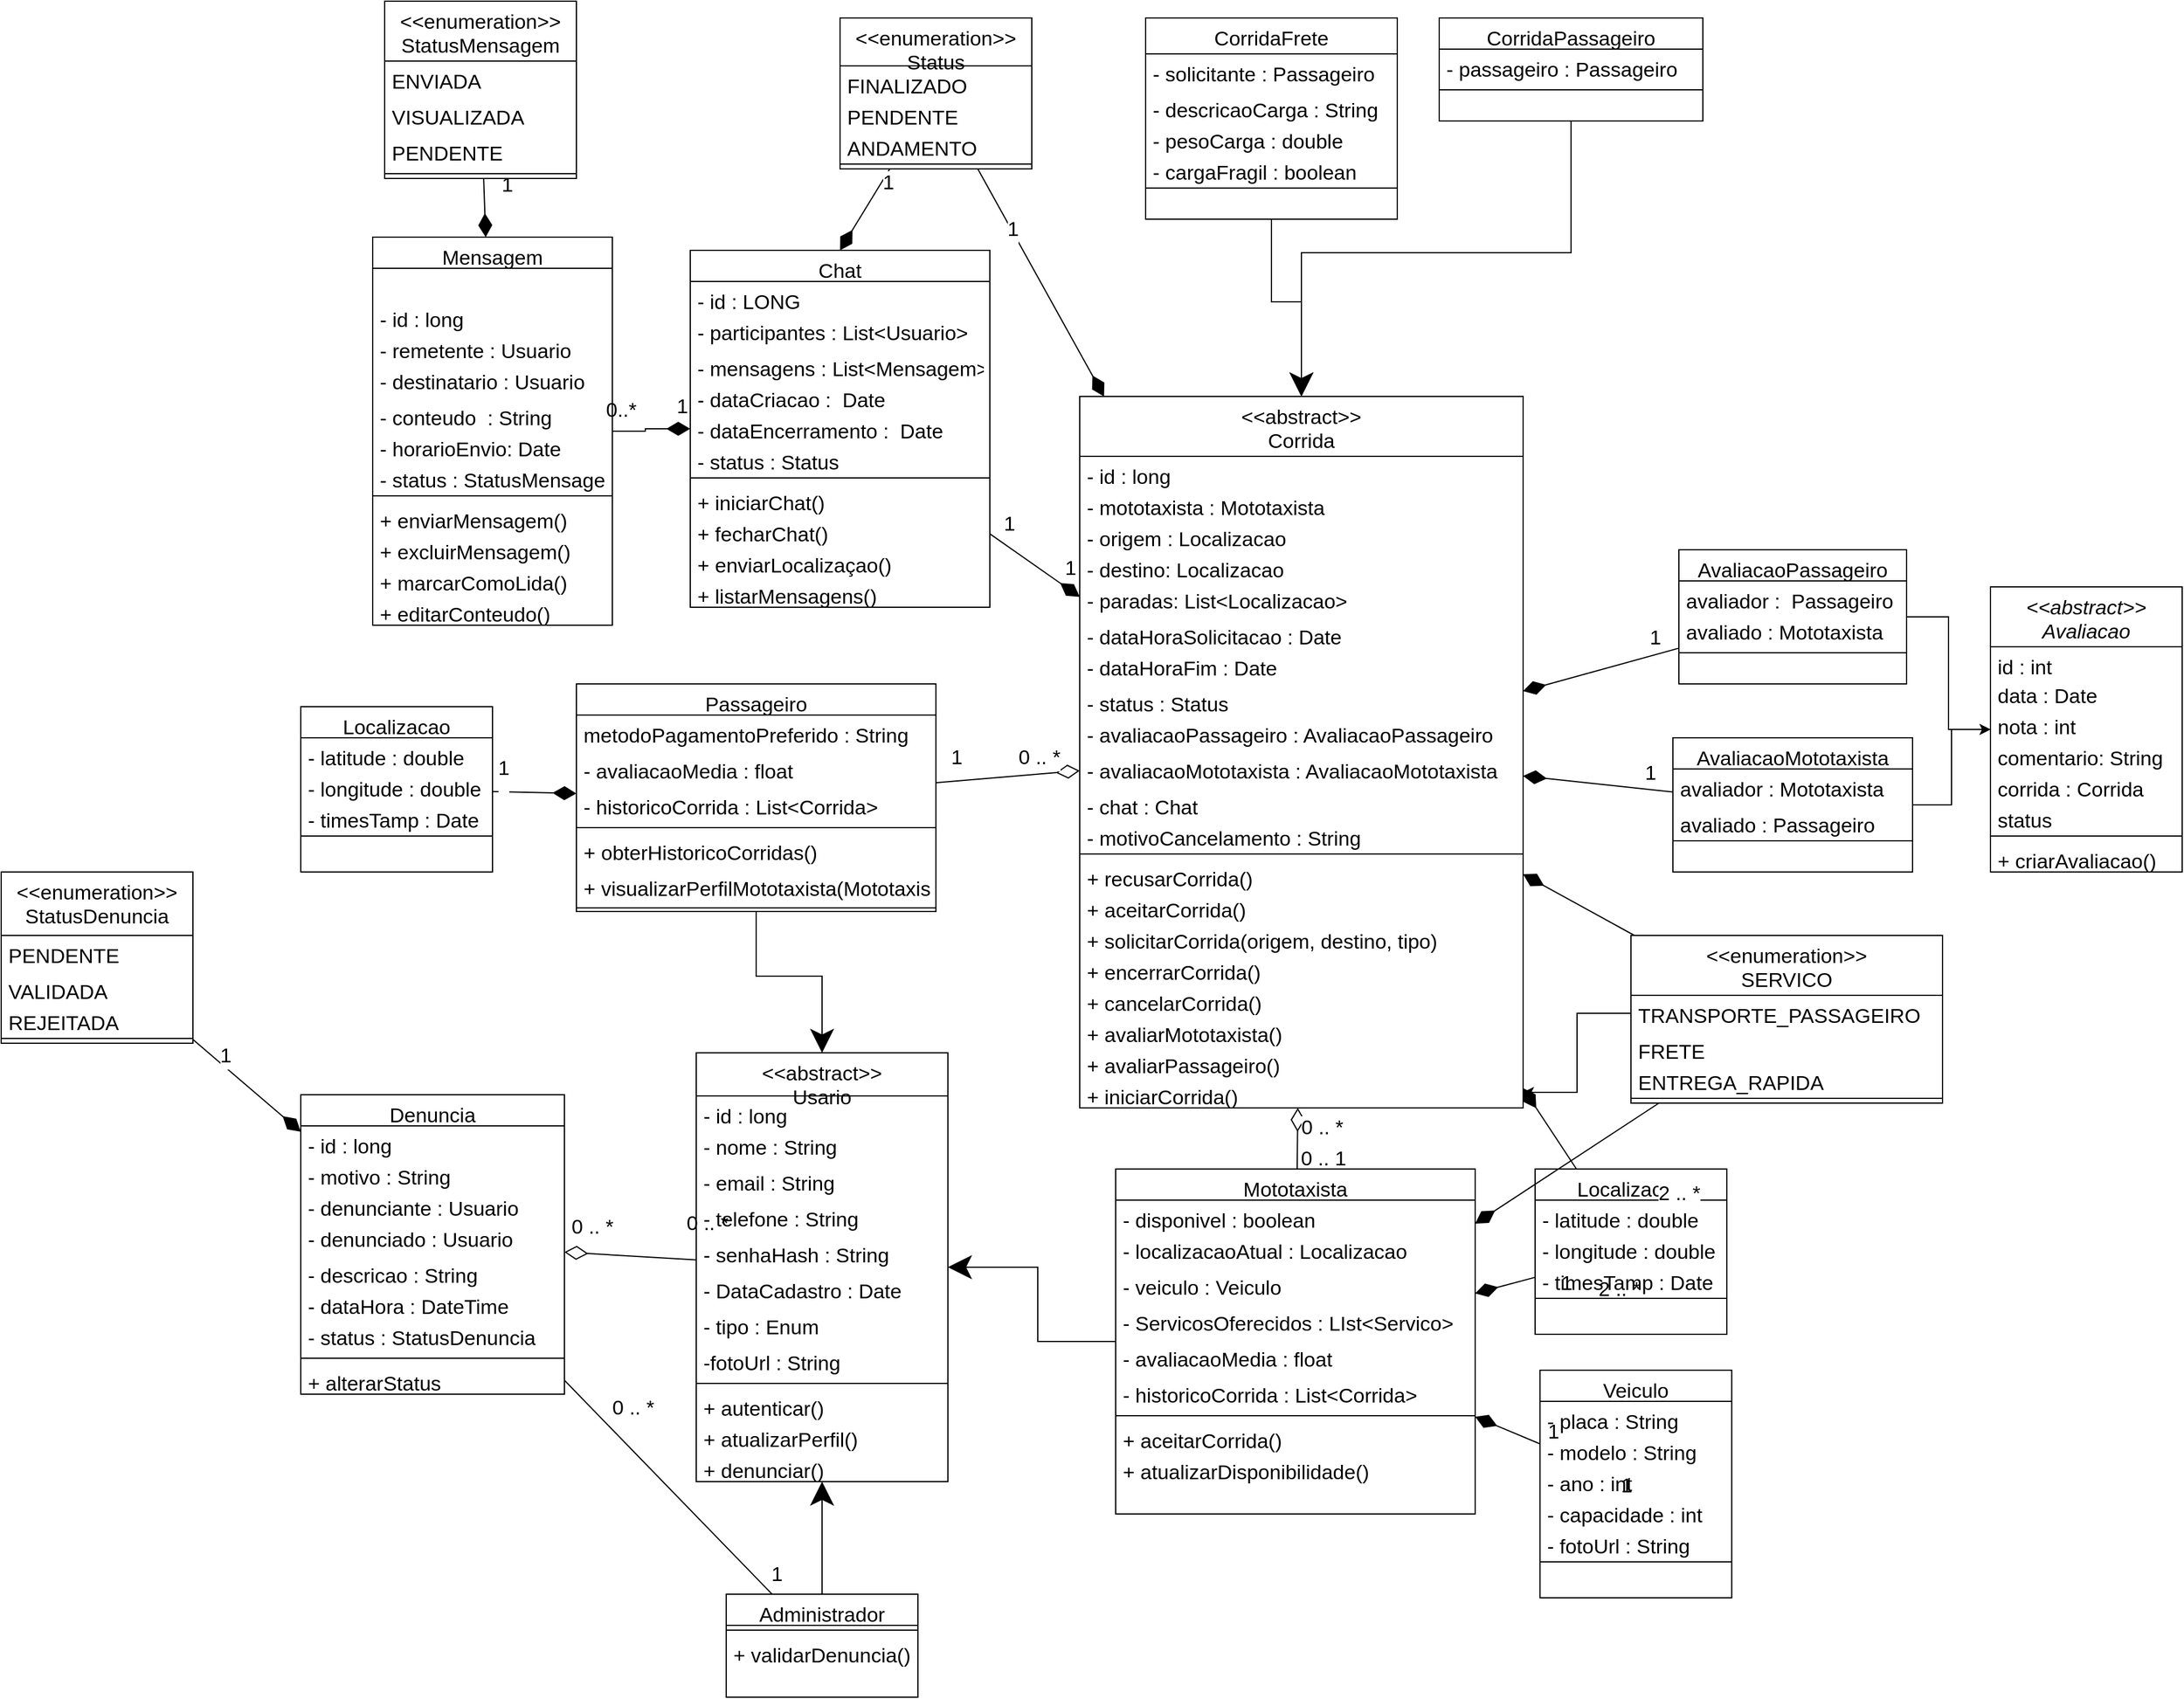<mxfile version="26.2.12">
  <diagram id="C5RBs43oDa-KdzZeNtuy" name="Page-1">
    <mxGraphModel dx="2255" dy="1912" grid="1" gridSize="10" guides="1" tooltips="1" connect="1" arrows="1" fold="1" page="1" pageScale="1" pageWidth="827" pageHeight="1169" math="0" shadow="0">
      <root>
        <mxCell id="WIyWlLk6GJQsqaUBKTNV-0" />
        <mxCell id="WIyWlLk6GJQsqaUBKTNV-1" parent="WIyWlLk6GJQsqaUBKTNV-0" />
        <mxCell id="eyYolYSICh2a9ES7v6vp-72" style="rounded=0;orthogonalLoop=1;jettySize=auto;html=1;endArrow=diamondThin;endFill=1;endSize=17;fontSize=17;" parent="WIyWlLk6GJQsqaUBKTNV-1" source="eyYolYSICh2a9ES7v6vp-46" target="zkfFHV4jXpPFQw0GAbJ--0" edge="1">
          <mxGeometry relative="1" as="geometry" />
        </mxCell>
        <mxCell id="tFsuxvvVSS5gCeRt54mZ-177" value="1" style="edgeLabel;html=1;align=center;verticalAlign=middle;resizable=0;points=[];fontSize=17;" parent="eyYolYSICh2a9ES7v6vp-72" vertex="1" connectable="0">
          <mxGeometry x="-0.833" y="3" relative="1" as="geometry">
            <mxPoint x="8" y="-10" as="offset" />
          </mxGeometry>
        </mxCell>
        <mxCell id="tFsuxvvVSS5gCeRt54mZ-178" value="1" style="edgeLabel;html=1;align=center;verticalAlign=middle;resizable=0;points=[];fontSize=17;" parent="eyYolYSICh2a9ES7v6vp-72" vertex="1" connectable="0">
          <mxGeometry x="0.576" y="1" relative="1" as="geometry">
            <mxPoint x="7" y="-11" as="offset" />
          </mxGeometry>
        </mxCell>
        <mxCell id="zkfFHV4jXpPFQw0GAbJ--0" value="&lt;&lt;abstract&gt;&gt;&#xa;Corrida" style="swimlane;fontStyle=0;align=center;verticalAlign=top;childLayout=stackLayout;horizontal=1;startSize=50;horizontalStack=0;resizeParent=1;resizeLast=0;collapsible=1;marginBottom=0;rounded=0;shadow=0;strokeWidth=1;fontSize=17;" parent="WIyWlLk6GJQsqaUBKTNV-1" vertex="1">
          <mxGeometry x="460" y="-40" width="370" height="594" as="geometry">
            <mxRectangle x="220" y="120" width="160" height="26" as="alternateBounds" />
          </mxGeometry>
        </mxCell>
        <mxCell id="zkfFHV4jXpPFQw0GAbJ--1" value="- id : long" style="text;align=left;verticalAlign=top;spacingLeft=4;spacingRight=4;overflow=hidden;rotatable=0;points=[[0,0.5],[1,0.5]];portConstraint=eastwest;fontSize=17;" parent="zkfFHV4jXpPFQw0GAbJ--0" vertex="1">
          <mxGeometry y="50" width="370" height="26" as="geometry" />
        </mxCell>
        <mxCell id="zkfFHV4jXpPFQw0GAbJ--3" value="- mototaxista : Mototaxista" style="text;align=left;verticalAlign=top;spacingLeft=4;spacingRight=4;overflow=hidden;rotatable=0;points=[[0,0.5],[1,0.5]];portConstraint=eastwest;rounded=0;shadow=0;html=0;fontSize=17;" parent="zkfFHV4jXpPFQw0GAbJ--0" vertex="1">
          <mxGeometry y="76" width="370" height="26" as="geometry" />
        </mxCell>
        <mxCell id="eyYolYSICh2a9ES7v6vp-1" value="- origem : Localizacao" style="text;align=left;verticalAlign=top;spacingLeft=4;spacingRight=4;overflow=hidden;rotatable=0;points=[[0,0.5],[1,0.5]];portConstraint=eastwest;rounded=0;shadow=0;html=0;fontSize=17;" parent="zkfFHV4jXpPFQw0GAbJ--0" vertex="1">
          <mxGeometry y="102" width="370" height="26" as="geometry" />
        </mxCell>
        <mxCell id="eyYolYSICh2a9ES7v6vp-2" value="- destino: Localizacao" style="text;align=left;verticalAlign=top;spacingLeft=4;spacingRight=4;overflow=hidden;rotatable=0;points=[[0,0.5],[1,0.5]];portConstraint=eastwest;rounded=0;shadow=0;html=0;fontSize=17;" parent="zkfFHV4jXpPFQw0GAbJ--0" vertex="1">
          <mxGeometry y="128" width="370" height="26" as="geometry" />
        </mxCell>
        <mxCell id="eyYolYSICh2a9ES7v6vp-3" value="- paradas: List&lt;Localizacao&gt;" style="text;align=left;verticalAlign=top;spacingLeft=4;spacingRight=4;overflow=hidden;rotatable=0;points=[[0,0.5],[1,0.5]];portConstraint=eastwest;rounded=0;shadow=0;html=0;fontSize=17;" parent="zkfFHV4jXpPFQw0GAbJ--0" vertex="1">
          <mxGeometry y="154" width="370" height="30" as="geometry" />
        </mxCell>
        <mxCell id="eyYolYSICh2a9ES7v6vp-4" value="- dataHoraSolicitacao : Date" style="text;align=left;verticalAlign=top;spacingLeft=4;spacingRight=4;overflow=hidden;rotatable=0;points=[[0,0.5],[1,0.5]];portConstraint=eastwest;rounded=0;shadow=0;html=0;fontSize=17;" parent="zkfFHV4jXpPFQw0GAbJ--0" vertex="1">
          <mxGeometry y="184" width="370" height="26" as="geometry" />
        </mxCell>
        <mxCell id="eyYolYSICh2a9ES7v6vp-5" value="- dataHoraFim : Date" style="text;align=left;verticalAlign=top;spacingLeft=4;spacingRight=4;overflow=hidden;rotatable=0;points=[[0,0.5],[1,0.5]];portConstraint=eastwest;rounded=0;shadow=0;html=0;fontSize=17;" parent="zkfFHV4jXpPFQw0GAbJ--0" vertex="1">
          <mxGeometry y="210" width="370" height="30" as="geometry" />
        </mxCell>
        <mxCell id="eyYolYSICh2a9ES7v6vp-7" value="- status : Status" style="text;align=left;verticalAlign=top;spacingLeft=4;spacingRight=4;overflow=hidden;rotatable=0;points=[[0,0.5],[1,0.5]];portConstraint=eastwest;rounded=0;shadow=0;html=0;fontSize=17;" parent="zkfFHV4jXpPFQw0GAbJ--0" vertex="1">
          <mxGeometry y="240" width="370" height="26" as="geometry" />
        </mxCell>
        <mxCell id="eyYolYSICh2a9ES7v6vp-9" value="- avaliacaoPassageiro : AvaliacaoPassageiro" style="text;align=left;verticalAlign=top;spacingLeft=4;spacingRight=4;overflow=hidden;rotatable=0;points=[[0,0.5],[1,0.5]];portConstraint=eastwest;rounded=0;shadow=0;html=0;fontSize=17;" parent="zkfFHV4jXpPFQw0GAbJ--0" vertex="1">
          <mxGeometry y="266" width="370" height="30" as="geometry" />
        </mxCell>
        <mxCell id="eyYolYSICh2a9ES7v6vp-8" value="- avaliacaoMototaxista : AvaliacaoMototaxista&#xa;" style="text;align=left;verticalAlign=top;spacingLeft=4;spacingRight=4;overflow=hidden;rotatable=0;points=[[0,0.5],[1,0.5]];portConstraint=eastwest;rounded=0;shadow=0;html=0;fontSize=17;" parent="zkfFHV4jXpPFQw0GAbJ--0" vertex="1">
          <mxGeometry y="296" width="370" height="30" as="geometry" />
        </mxCell>
        <mxCell id="eyYolYSICh2a9ES7v6vp-10" value="- chat : Chat" style="text;align=left;verticalAlign=top;spacingLeft=4;spacingRight=4;overflow=hidden;rotatable=0;points=[[0,0.5],[1,0.5]];portConstraint=eastwest;rounded=0;shadow=0;html=0;fontSize=17;" parent="zkfFHV4jXpPFQw0GAbJ--0" vertex="1">
          <mxGeometry y="326" width="370" height="26" as="geometry" />
        </mxCell>
        <mxCell id="BU5GBU3qar-nTeNzIhJs-2" value="- motivoCancelamento : String" style="text;align=left;verticalAlign=top;spacingLeft=4;spacingRight=4;overflow=hidden;rotatable=0;points=[[0,0.5],[1,0.5]];portConstraint=eastwest;rounded=0;shadow=0;html=0;fontSize=17;" vertex="1" parent="zkfFHV4jXpPFQw0GAbJ--0">
          <mxGeometry y="352" width="370" height="26" as="geometry" />
        </mxCell>
        <mxCell id="zkfFHV4jXpPFQw0GAbJ--4" value="" style="line;html=1;strokeWidth=1;align=left;verticalAlign=middle;spacingTop=-1;spacingLeft=3;spacingRight=3;rotatable=0;labelPosition=right;points=[];portConstraint=eastwest;fontSize=17;" parent="zkfFHV4jXpPFQw0GAbJ--0" vertex="1">
          <mxGeometry y="378" width="370" height="8" as="geometry" />
        </mxCell>
        <mxCell id="zkfFHV4jXpPFQw0GAbJ--5" value="+ recusarCorrida()" style="text;align=left;verticalAlign=top;spacingLeft=4;spacingRight=4;overflow=hidden;rotatable=0;points=[[0,0.5],[1,0.5]];portConstraint=eastwest;fontSize=17;" parent="zkfFHV4jXpPFQw0GAbJ--0" vertex="1">
          <mxGeometry y="386" width="370" height="26" as="geometry" />
        </mxCell>
        <mxCell id="eyYolYSICh2a9ES7v6vp-57" value="+ aceitarCorrida()" style="text;align=left;verticalAlign=top;spacingLeft=4;spacingRight=4;overflow=hidden;rotatable=0;points=[[0,0.5],[1,0.5]];portConstraint=eastwest;fontSize=17;" parent="zkfFHV4jXpPFQw0GAbJ--0" vertex="1">
          <mxGeometry y="412" width="370" height="26" as="geometry" />
        </mxCell>
        <mxCell id="I86YvfGgXd9G2V8UG-uf-0" value="+ solicitarCorrida(origem, destino, tipo)" style="text;align=left;verticalAlign=top;spacingLeft=4;spacingRight=4;overflow=hidden;rotatable=0;points=[[0,0.5],[1,0.5]];portConstraint=eastwest;fontSize=17;" parent="zkfFHV4jXpPFQw0GAbJ--0" vertex="1">
          <mxGeometry y="438" width="370" height="26" as="geometry" />
        </mxCell>
        <mxCell id="I86YvfGgXd9G2V8UG-uf-15" value="+ encerrarCorrida()" style="text;align=left;verticalAlign=top;spacingLeft=4;spacingRight=4;overflow=hidden;rotatable=0;points=[[0,0.5],[1,0.5]];portConstraint=eastwest;fontSize=17;" parent="zkfFHV4jXpPFQw0GAbJ--0" vertex="1">
          <mxGeometry y="464" width="370" height="26" as="geometry" />
        </mxCell>
        <mxCell id="I86YvfGgXd9G2V8UG-uf-20" value="+ cancelarCorrida()&#xa;&#xa;" style="text;align=left;verticalAlign=top;spacingLeft=4;spacingRight=4;overflow=hidden;rotatable=0;points=[[0,0.5],[1,0.5]];portConstraint=eastwest;fontSize=17;" parent="zkfFHV4jXpPFQw0GAbJ--0" vertex="1">
          <mxGeometry y="490" width="370" height="26" as="geometry" />
        </mxCell>
        <mxCell id="I86YvfGgXd9G2V8UG-uf-25" value="+ avaliarMototaxista()" style="text;align=left;verticalAlign=top;spacingLeft=4;spacingRight=4;overflow=hidden;rotatable=0;points=[[0,0.5],[1,0.5]];portConstraint=eastwest;fontSize=17;" parent="zkfFHV4jXpPFQw0GAbJ--0" vertex="1">
          <mxGeometry y="516" width="370" height="26" as="geometry" />
        </mxCell>
        <mxCell id="I86YvfGgXd9G2V8UG-uf-26" value="+ avaliarPassageiro()" style="text;align=left;verticalAlign=top;spacingLeft=4;spacingRight=4;overflow=hidden;rotatable=0;points=[[0,0.5],[1,0.5]];portConstraint=eastwest;fontSize=17;" parent="zkfFHV4jXpPFQw0GAbJ--0" vertex="1">
          <mxGeometry y="542" width="370" height="26" as="geometry" />
        </mxCell>
        <mxCell id="BU5GBU3qar-nTeNzIhJs-0" value="+ iniciarCorrida()" style="text;align=left;verticalAlign=top;spacingLeft=4;spacingRight=4;overflow=hidden;rotatable=0;points=[[0,0.5],[1,0.5]];portConstraint=eastwest;fontSize=17;" vertex="1" parent="zkfFHV4jXpPFQw0GAbJ--0">
          <mxGeometry y="568" width="370" height="26" as="geometry" />
        </mxCell>
        <mxCell id="tFsuxvvVSS5gCeRt54mZ-151" style="edgeStyle=orthogonalEdgeStyle;rounded=0;orthogonalLoop=1;jettySize=auto;html=1;endSize=17;fontSize=17;" parent="WIyWlLk6GJQsqaUBKTNV-1" source="eyYolYSICh2a9ES7v6vp-11" target="zkfFHV4jXpPFQw0GAbJ--0" edge="1">
          <mxGeometry relative="1" as="geometry" />
        </mxCell>
        <mxCell id="eyYolYSICh2a9ES7v6vp-11" value="CorridaPassageiro" style="swimlane;fontStyle=0;align=center;verticalAlign=top;childLayout=stackLayout;horizontal=1;startSize=26;horizontalStack=0;resizeParent=1;resizeLast=0;collapsible=1;marginBottom=0;rounded=0;shadow=0;strokeWidth=1;fontSize=17;" parent="WIyWlLk6GJQsqaUBKTNV-1" vertex="1">
          <mxGeometry x="760" y="-356" width="220" height="86" as="geometry">
            <mxRectangle x="220" y="120" width="160" height="26" as="alternateBounds" />
          </mxGeometry>
        </mxCell>
        <mxCell id="eyYolYSICh2a9ES7v6vp-12" value="- passageiro : Passageiro" style="text;align=left;verticalAlign=top;spacingLeft=4;spacingRight=4;overflow=hidden;rotatable=0;points=[[0,0.5],[1,0.5]];portConstraint=eastwest;fontSize=17;" parent="eyYolYSICh2a9ES7v6vp-11" vertex="1">
          <mxGeometry y="26" width="220" height="30" as="geometry" />
        </mxCell>
        <mxCell id="eyYolYSICh2a9ES7v6vp-23" value="" style="line;html=1;strokeWidth=1;align=left;verticalAlign=middle;spacingTop=-1;spacingLeft=3;spacingRight=3;rotatable=0;labelPosition=right;points=[];portConstraint=eastwest;fontSize=17;" parent="eyYolYSICh2a9ES7v6vp-11" vertex="1">
          <mxGeometry y="56" width="220" height="8" as="geometry" />
        </mxCell>
        <mxCell id="tFsuxvvVSS5gCeRt54mZ-152" style="edgeStyle=orthogonalEdgeStyle;rounded=0;orthogonalLoop=1;jettySize=auto;html=1;endSize=17;fontSize=17;" parent="WIyWlLk6GJQsqaUBKTNV-1" source="eyYolYSICh2a9ES7v6vp-25" target="zkfFHV4jXpPFQw0GAbJ--0" edge="1">
          <mxGeometry relative="1" as="geometry" />
        </mxCell>
        <mxCell id="eyYolYSICh2a9ES7v6vp-25" value="CorridaFrete" style="swimlane;fontStyle=0;align=center;verticalAlign=top;childLayout=stackLayout;horizontal=1;startSize=30;horizontalStack=0;resizeParent=1;resizeLast=0;collapsible=1;marginBottom=0;rounded=0;shadow=0;strokeWidth=1;fontSize=17;" parent="WIyWlLk6GJQsqaUBKTNV-1" vertex="1">
          <mxGeometry x="515" y="-356" width="210" height="168" as="geometry">
            <mxRectangle x="220" y="120" width="160" height="26" as="alternateBounds" />
          </mxGeometry>
        </mxCell>
        <mxCell id="eyYolYSICh2a9ES7v6vp-26" value="- solicitante : Passageiro" style="text;align=left;verticalAlign=top;spacingLeft=4;spacingRight=4;overflow=hidden;rotatable=0;points=[[0,0.5],[1,0.5]];portConstraint=eastwest;fontSize=17;" parent="eyYolYSICh2a9ES7v6vp-25" vertex="1">
          <mxGeometry y="30" width="210" height="30" as="geometry" />
        </mxCell>
        <mxCell id="eyYolYSICh2a9ES7v6vp-29" value="- descricaoCarga : String" style="text;align=left;verticalAlign=top;spacingLeft=4;spacingRight=4;overflow=hidden;rotatable=0;points=[[0,0.5],[1,0.5]];portConstraint=eastwest;fontSize=17;" parent="eyYolYSICh2a9ES7v6vp-25" vertex="1">
          <mxGeometry y="60" width="210" height="26" as="geometry" />
        </mxCell>
        <mxCell id="eyYolYSICh2a9ES7v6vp-30" value="- pesoCarga : double" style="text;align=left;verticalAlign=top;spacingLeft=4;spacingRight=4;overflow=hidden;rotatable=0;points=[[0,0.5],[1,0.5]];portConstraint=eastwest;fontSize=17;" parent="eyYolYSICh2a9ES7v6vp-25" vertex="1">
          <mxGeometry y="86" width="210" height="26" as="geometry" />
        </mxCell>
        <mxCell id="eyYolYSICh2a9ES7v6vp-31" value="- cargaFragil : boolean" style="text;align=left;verticalAlign=top;spacingLeft=4;spacingRight=4;overflow=hidden;rotatable=0;points=[[0,0.5],[1,0.5]];portConstraint=eastwest;fontSize=17;" parent="eyYolYSICh2a9ES7v6vp-25" vertex="1">
          <mxGeometry y="112" width="210" height="26" as="geometry" />
        </mxCell>
        <mxCell id="eyYolYSICh2a9ES7v6vp-27" value="" style="line;html=1;strokeWidth=1;align=left;verticalAlign=middle;spacingTop=-1;spacingLeft=3;spacingRight=3;rotatable=0;labelPosition=right;points=[];portConstraint=eastwest;fontSize=17;" parent="eyYolYSICh2a9ES7v6vp-25" vertex="1">
          <mxGeometry y="138" width="210" height="8" as="geometry" />
        </mxCell>
        <mxCell id="eyYolYSICh2a9ES7v6vp-70" style="edgeStyle=orthogonalEdgeStyle;rounded=0;orthogonalLoop=1;jettySize=auto;html=1;endArrow=diamondThin;endFill=1;targetPerimeterSpacing=0;jumpSize=6;endSize=17;fontSize=17;" parent="WIyWlLk6GJQsqaUBKTNV-1" source="eyYolYSICh2a9ES7v6vp-60" target="eyYolYSICh2a9ES7v6vp-46" edge="1">
          <mxGeometry relative="1" as="geometry">
            <mxPoint x="80" y="140" as="targetPoint" />
          </mxGeometry>
        </mxCell>
        <mxCell id="eyYolYSICh2a9ES7v6vp-74" value="0..*" style="edgeLabel;html=1;align=center;verticalAlign=middle;resizable=0;points=[];fontSize=17;" parent="eyYolYSICh2a9ES7v6vp-70" vertex="1" connectable="0">
          <mxGeometry x="-0.793" relative="1" as="geometry">
            <mxPoint y="-17" as="offset" />
          </mxGeometry>
        </mxCell>
        <mxCell id="eyYolYSICh2a9ES7v6vp-75" value="1" style="edgeLabel;html=1;align=center;verticalAlign=middle;resizable=0;points=[];fontSize=17;" parent="eyYolYSICh2a9ES7v6vp-70" vertex="1" connectable="0">
          <mxGeometry x="0.585" relative="1" as="geometry">
            <mxPoint x="7" y="-18" as="offset" />
          </mxGeometry>
        </mxCell>
        <mxCell id="eyYolYSICh2a9ES7v6vp-46" value="Chat" style="swimlane;fontStyle=0;align=center;verticalAlign=top;childLayout=stackLayout;horizontal=1;startSize=26;horizontalStack=0;resizeParent=1;resizeLast=0;collapsible=1;marginBottom=0;rounded=0;shadow=0;strokeWidth=1;fontSize=17;" parent="WIyWlLk6GJQsqaUBKTNV-1" vertex="1">
          <mxGeometry x="135" y="-162" width="250" height="298" as="geometry">
            <mxRectangle x="220" y="120" width="160" height="26" as="alternateBounds" />
          </mxGeometry>
        </mxCell>
        <mxCell id="eyYolYSICh2a9ES7v6vp-47" value="- id : LONG" style="text;align=left;verticalAlign=top;spacingLeft=4;spacingRight=4;overflow=hidden;rotatable=0;points=[[0,0.5],[1,0.5]];portConstraint=eastwest;fontSize=17;" parent="eyYolYSICh2a9ES7v6vp-46" vertex="1">
          <mxGeometry y="26" width="250" height="26" as="geometry" />
        </mxCell>
        <mxCell id="eyYolYSICh2a9ES7v6vp-51" value="- participantes : List&lt;Usuario&gt;" style="text;align=left;verticalAlign=top;spacingLeft=4;spacingRight=4;overflow=hidden;rotatable=0;points=[[0,0.5],[1,0.5]];portConstraint=eastwest;fontSize=17;" parent="eyYolYSICh2a9ES7v6vp-46" vertex="1">
          <mxGeometry y="52" width="250" height="30" as="geometry" />
        </mxCell>
        <mxCell id="eyYolYSICh2a9ES7v6vp-52" value="- mensagens : List&lt;Mensagem&gt;" style="text;align=left;verticalAlign=top;spacingLeft=4;spacingRight=4;overflow=hidden;rotatable=0;points=[[0,0.5],[1,0.5]];portConstraint=eastwest;fontSize=17;" parent="eyYolYSICh2a9ES7v6vp-46" vertex="1">
          <mxGeometry y="82" width="250" height="26" as="geometry" />
        </mxCell>
        <mxCell id="eyYolYSICh2a9ES7v6vp-53" value="- dataCriacao :  Date" style="text;align=left;verticalAlign=top;spacingLeft=4;spacingRight=4;overflow=hidden;rotatable=0;points=[[0,0.5],[1,0.5]];portConstraint=eastwest;fontSize=17;" parent="eyYolYSICh2a9ES7v6vp-46" vertex="1">
          <mxGeometry y="108" width="250" height="26" as="geometry" />
        </mxCell>
        <mxCell id="eyYolYSICh2a9ES7v6vp-54" value="- dataEncerramento :  Date" style="text;align=left;verticalAlign=top;spacingLeft=4;spacingRight=4;overflow=hidden;rotatable=0;points=[[0,0.5],[1,0.5]];portConstraint=eastwest;fontSize=17;" parent="eyYolYSICh2a9ES7v6vp-46" vertex="1">
          <mxGeometry y="134" width="250" height="26" as="geometry" />
        </mxCell>
        <mxCell id="eyYolYSICh2a9ES7v6vp-55" value="- status : Status" style="text;align=left;verticalAlign=top;spacingLeft=4;spacingRight=4;overflow=hidden;rotatable=0;points=[[0,0.5],[1,0.5]];portConstraint=eastwest;fontSize=17;" parent="eyYolYSICh2a9ES7v6vp-46" vertex="1">
          <mxGeometry y="160" width="250" height="26" as="geometry" />
        </mxCell>
        <mxCell id="eyYolYSICh2a9ES7v6vp-48" value="" style="line;html=1;strokeWidth=1;align=left;verticalAlign=middle;spacingTop=-1;spacingLeft=3;spacingRight=3;rotatable=0;labelPosition=right;points=[];portConstraint=eastwest;fontSize=17;" parent="eyYolYSICh2a9ES7v6vp-46" vertex="1">
          <mxGeometry y="186" width="250" height="8" as="geometry" />
        </mxCell>
        <mxCell id="eyYolYSICh2a9ES7v6vp-50" value="+ iniciarChat()" style="text;align=left;verticalAlign=top;spacingLeft=4;spacingRight=4;overflow=hidden;rotatable=0;points=[[0,0.5],[1,0.5]];portConstraint=eastwest;fontSize=17;" parent="eyYolYSICh2a9ES7v6vp-46" vertex="1">
          <mxGeometry y="194" width="250" height="26" as="geometry" />
        </mxCell>
        <mxCell id="tFsuxvvVSS5gCeRt54mZ-181" value="+ fecharChat()" style="text;align=left;verticalAlign=top;spacingLeft=4;spacingRight=4;overflow=hidden;rotatable=0;points=[[0,0.5],[1,0.5]];portConstraint=eastwest;fontSize=17;" parent="eyYolYSICh2a9ES7v6vp-46" vertex="1">
          <mxGeometry y="220" width="250" height="26" as="geometry" />
        </mxCell>
        <mxCell id="I86YvfGgXd9G2V8UG-uf-1" value="+ enviarLocalizaçao()" style="text;align=left;verticalAlign=top;spacingLeft=4;spacingRight=4;overflow=hidden;rotatable=0;points=[[0,0.5],[1,0.5]];portConstraint=eastwest;fontSize=17;" parent="eyYolYSICh2a9ES7v6vp-46" vertex="1">
          <mxGeometry y="246" width="250" height="26" as="geometry" />
        </mxCell>
        <mxCell id="I86YvfGgXd9G2V8UG-uf-16" value="+ listarMensagens()" style="text;align=left;verticalAlign=top;spacingLeft=4;spacingRight=4;overflow=hidden;rotatable=0;points=[[0,0.5],[1,0.5]];portConstraint=eastwest;fontSize=17;" parent="eyYolYSICh2a9ES7v6vp-46" vertex="1">
          <mxGeometry y="272" width="250" height="26" as="geometry" />
        </mxCell>
        <mxCell id="eyYolYSICh2a9ES7v6vp-60" value="Mensagem" style="swimlane;fontStyle=0;align=center;verticalAlign=top;childLayout=stackLayout;horizontal=1;startSize=26;horizontalStack=0;resizeParent=1;resizeLast=0;collapsible=1;marginBottom=0;rounded=0;shadow=0;strokeWidth=1;fontSize=17;" parent="WIyWlLk6GJQsqaUBKTNV-1" vertex="1">
          <mxGeometry x="-130" y="-173" width="200" height="324" as="geometry">
            <mxRectangle x="220" y="120" width="160" height="26" as="alternateBounds" />
          </mxGeometry>
        </mxCell>
        <mxCell id="I86YvfGgXd9G2V8UG-uf-22" style="text;align=left;verticalAlign=top;spacingLeft=4;spacingRight=4;overflow=hidden;rotatable=0;points=[[0,0.5],[1,0.5]];portConstraint=eastwest;fontSize=17;" parent="eyYolYSICh2a9ES7v6vp-60" vertex="1">
          <mxGeometry y="26" width="200" height="26" as="geometry" />
        </mxCell>
        <mxCell id="eyYolYSICh2a9ES7v6vp-61" value="- id : long" style="text;align=left;verticalAlign=top;spacingLeft=4;spacingRight=4;overflow=hidden;rotatable=0;points=[[0,0.5],[1,0.5]];portConstraint=eastwest;fontSize=17;" parent="eyYolYSICh2a9ES7v6vp-60" vertex="1">
          <mxGeometry y="52" width="200" height="26" as="geometry" />
        </mxCell>
        <mxCell id="eyYolYSICh2a9ES7v6vp-64" value="- remetente : Usuario" style="text;align=left;verticalAlign=top;spacingLeft=4;spacingRight=4;overflow=hidden;rotatable=0;points=[[0,0.5],[1,0.5]];portConstraint=eastwest;fontSize=17;" parent="eyYolYSICh2a9ES7v6vp-60" vertex="1">
          <mxGeometry y="78" width="200" height="26" as="geometry" />
        </mxCell>
        <mxCell id="eyYolYSICh2a9ES7v6vp-65" value="- destinatario : Usuario" style="text;align=left;verticalAlign=top;spacingLeft=4;spacingRight=4;overflow=hidden;rotatable=0;points=[[0,0.5],[1,0.5]];portConstraint=eastwest;fontSize=17;" parent="eyYolYSICh2a9ES7v6vp-60" vertex="1">
          <mxGeometry y="104" width="200" height="30" as="geometry" />
        </mxCell>
        <mxCell id="eyYolYSICh2a9ES7v6vp-66" value="- conteudo  : String" style="text;align=left;verticalAlign=top;spacingLeft=4;spacingRight=4;overflow=hidden;rotatable=0;points=[[0,0.5],[1,0.5]];portConstraint=eastwest;fontSize=17;" parent="eyYolYSICh2a9ES7v6vp-60" vertex="1">
          <mxGeometry y="134" width="200" height="26" as="geometry" />
        </mxCell>
        <mxCell id="eyYolYSICh2a9ES7v6vp-67" value="- horarioEnvio: Date" style="text;align=left;verticalAlign=top;spacingLeft=4;spacingRight=4;overflow=hidden;rotatable=0;points=[[0,0.5],[1,0.5]];portConstraint=eastwest;fontSize=17;" parent="eyYolYSICh2a9ES7v6vp-60" vertex="1">
          <mxGeometry y="160" width="200" height="26" as="geometry" />
        </mxCell>
        <mxCell id="eyYolYSICh2a9ES7v6vp-68" value="- status : StatusMensagem" style="text;align=left;verticalAlign=top;spacingLeft=4;spacingRight=4;overflow=hidden;rotatable=0;points=[[0,0.5],[1,0.5]];portConstraint=eastwest;fontSize=17;" parent="eyYolYSICh2a9ES7v6vp-60" vertex="1">
          <mxGeometry y="186" width="200" height="26" as="geometry" />
        </mxCell>
        <mxCell id="eyYolYSICh2a9ES7v6vp-62" value="" style="line;html=1;strokeWidth=1;align=left;verticalAlign=middle;spacingTop=-1;spacingLeft=3;spacingRight=3;rotatable=0;labelPosition=right;points=[];portConstraint=eastwest;fontSize=17;" parent="eyYolYSICh2a9ES7v6vp-60" vertex="1">
          <mxGeometry y="212" width="200" height="8" as="geometry" />
        </mxCell>
        <mxCell id="eyYolYSICh2a9ES7v6vp-63" value="+ enviarMensagem()" style="text;align=left;verticalAlign=top;spacingLeft=4;spacingRight=4;overflow=hidden;rotatable=0;points=[[0,0.5],[1,0.5]];portConstraint=eastwest;fontSize=17;" parent="eyYolYSICh2a9ES7v6vp-60" vertex="1">
          <mxGeometry y="220" width="200" height="26" as="geometry" />
        </mxCell>
        <mxCell id="tFsuxvvVSS5gCeRt54mZ-180" value="+ excluirMensagem()" style="text;align=left;verticalAlign=top;spacingLeft=4;spacingRight=4;overflow=hidden;rotatable=0;points=[[0,0.5],[1,0.5]];portConstraint=eastwest;fontSize=17;" parent="eyYolYSICh2a9ES7v6vp-60" vertex="1">
          <mxGeometry y="246" width="200" height="26" as="geometry" />
        </mxCell>
        <mxCell id="I86YvfGgXd9G2V8UG-uf-21" value="+ marcarComoLida()" style="text;align=left;verticalAlign=top;spacingLeft=4;spacingRight=4;overflow=hidden;rotatable=0;points=[[0,0.5],[1,0.5]];portConstraint=eastwest;fontSize=17;" parent="eyYolYSICh2a9ES7v6vp-60" vertex="1">
          <mxGeometry y="272" width="200" height="26" as="geometry" />
        </mxCell>
        <mxCell id="I86YvfGgXd9G2V8UG-uf-23" value="+ editarConteudo()" style="text;align=left;verticalAlign=top;spacingLeft=4;spacingRight=4;overflow=hidden;rotatable=0;points=[[0,0.5],[1,0.5]];portConstraint=eastwest;fontSize=17;" parent="eyYolYSICh2a9ES7v6vp-60" vertex="1">
          <mxGeometry y="298" width="200" height="26" as="geometry" />
        </mxCell>
        <mxCell id="tFsuxvvVSS5gCeRt54mZ-0" value="&lt;&lt;abstract&gt;&gt;&#xa;Avaliacao" style="swimlane;fontStyle=2;align=center;verticalAlign=top;childLayout=stackLayout;horizontal=1;startSize=50;horizontalStack=0;resizeParent=1;resizeLast=0;collapsible=1;marginBottom=0;rounded=0;shadow=0;strokeWidth=1;fontSize=17;" parent="WIyWlLk6GJQsqaUBKTNV-1" vertex="1">
          <mxGeometry x="1220" y="119" width="160" height="238" as="geometry">
            <mxRectangle x="220" y="120" width="160" height="26" as="alternateBounds" />
          </mxGeometry>
        </mxCell>
        <mxCell id="tFsuxvvVSS5gCeRt54mZ-1" value="id : int" style="text;align=left;verticalAlign=top;spacingLeft=4;spacingRight=4;overflow=hidden;rotatable=0;points=[[0,0.5],[1,0.5]];portConstraint=eastwest;fontSize=17;" parent="tFsuxvvVSS5gCeRt54mZ-0" vertex="1">
          <mxGeometry y="50" width="160" height="24" as="geometry" />
        </mxCell>
        <mxCell id="tFsuxvvVSS5gCeRt54mZ-2" value="data : Date" style="text;align=left;verticalAlign=top;spacingLeft=4;spacingRight=4;overflow=hidden;rotatable=0;points=[[0,0.5],[1,0.5]];portConstraint=eastwest;fontSize=17;" parent="tFsuxvvVSS5gCeRt54mZ-0" vertex="1">
          <mxGeometry y="74" width="160" height="26" as="geometry" />
        </mxCell>
        <mxCell id="tFsuxvvVSS5gCeRt54mZ-3" value="nota : int " style="text;align=left;verticalAlign=top;spacingLeft=4;spacingRight=4;overflow=hidden;rotatable=0;points=[[0,0.5],[1,0.5]];portConstraint=eastwest;fontSize=17;" parent="tFsuxvvVSS5gCeRt54mZ-0" vertex="1">
          <mxGeometry y="100" width="160" height="26" as="geometry" />
        </mxCell>
        <mxCell id="tFsuxvvVSS5gCeRt54mZ-4" value="comentario: String" style="text;align=left;verticalAlign=top;spacingLeft=4;spacingRight=4;overflow=hidden;rotatable=0;points=[[0,0.5],[1,0.5]];portConstraint=eastwest;fontSize=17;" parent="tFsuxvvVSS5gCeRt54mZ-0" vertex="1">
          <mxGeometry y="126" width="160" height="26" as="geometry" />
        </mxCell>
        <mxCell id="tFsuxvvVSS5gCeRt54mZ-5" value="corrida : Corrida" style="text;align=left;verticalAlign=top;spacingLeft=4;spacingRight=4;overflow=hidden;rotatable=0;points=[[0,0.5],[1,0.5]];portConstraint=eastwest;fontSize=17;" parent="tFsuxvvVSS5gCeRt54mZ-0" vertex="1">
          <mxGeometry y="152" width="160" height="26" as="geometry" />
        </mxCell>
        <mxCell id="tFsuxvvVSS5gCeRt54mZ-6" value="status" style="text;align=left;verticalAlign=top;spacingLeft=4;spacingRight=4;overflow=hidden;rotatable=0;points=[[0,0.5],[1,0.5]];portConstraint=eastwest;fontSize=17;" parent="tFsuxvvVSS5gCeRt54mZ-0" vertex="1">
          <mxGeometry y="178" width="160" height="26" as="geometry" />
        </mxCell>
        <mxCell id="tFsuxvvVSS5gCeRt54mZ-7" value="" style="line;html=1;strokeWidth=1;align=left;verticalAlign=middle;spacingTop=-1;spacingLeft=3;spacingRight=3;rotatable=0;labelPosition=right;points=[];portConstraint=eastwest;fontSize=17;" parent="tFsuxvvVSS5gCeRt54mZ-0" vertex="1">
          <mxGeometry y="204" width="160" height="8" as="geometry" />
        </mxCell>
        <mxCell id="tFsuxvvVSS5gCeRt54mZ-8" value="+ criarAvaliacao()" style="text;align=left;verticalAlign=top;spacingLeft=4;spacingRight=4;overflow=hidden;rotatable=0;points=[[0,0.5],[1,0.5]];portConstraint=eastwest;fontSize=17;" parent="tFsuxvvVSS5gCeRt54mZ-0" vertex="1">
          <mxGeometry y="212" width="160" height="26" as="geometry" />
        </mxCell>
        <mxCell id="tFsuxvvVSS5gCeRt54mZ-26" style="edgeStyle=orthogonalEdgeStyle;rounded=0;orthogonalLoop=1;jettySize=auto;html=1;fontSize=17;" parent="WIyWlLk6GJQsqaUBKTNV-1" source="tFsuxvvVSS5gCeRt54mZ-9" target="tFsuxvvVSS5gCeRt54mZ-0" edge="1">
          <mxGeometry relative="1" as="geometry" />
        </mxCell>
        <mxCell id="tFsuxvvVSS5gCeRt54mZ-9" value="AvaliacaoMototaxista" style="swimlane;fontStyle=0;align=center;verticalAlign=top;childLayout=stackLayout;horizontal=1;startSize=26;horizontalStack=0;resizeParent=1;resizeLast=0;collapsible=1;marginBottom=0;rounded=0;shadow=0;strokeWidth=1;fontSize=17;" parent="WIyWlLk6GJQsqaUBKTNV-1" vertex="1">
          <mxGeometry x="955" y="245" width="200" height="112" as="geometry">
            <mxRectangle x="220" y="120" width="160" height="26" as="alternateBounds" />
          </mxGeometry>
        </mxCell>
        <mxCell id="tFsuxvvVSS5gCeRt54mZ-10" value="avaliador : Mototaxista" style="text;align=left;verticalAlign=top;spacingLeft=4;spacingRight=4;overflow=hidden;rotatable=0;points=[[0,0.5],[1,0.5]];portConstraint=eastwest;fontSize=17;" parent="tFsuxvvVSS5gCeRt54mZ-9" vertex="1">
          <mxGeometry y="26" width="200" height="30" as="geometry" />
        </mxCell>
        <mxCell id="tFsuxvvVSS5gCeRt54mZ-17" value="avaliado : Passageiro" style="text;align=left;verticalAlign=top;spacingLeft=4;spacingRight=4;overflow=hidden;rotatable=0;points=[[0,0.5],[1,0.5]];portConstraint=eastwest;fontSize=17;" parent="tFsuxvvVSS5gCeRt54mZ-9" vertex="1">
          <mxGeometry y="56" width="200" height="26" as="geometry" />
        </mxCell>
        <mxCell id="tFsuxvvVSS5gCeRt54mZ-11" value="" style="line;html=1;strokeWidth=1;align=left;verticalAlign=middle;spacingTop=-1;spacingLeft=3;spacingRight=3;rotatable=0;labelPosition=right;points=[];portConstraint=eastwest;fontSize=17;" parent="tFsuxvvVSS5gCeRt54mZ-9" vertex="1">
          <mxGeometry y="82" width="200" height="8" as="geometry" />
        </mxCell>
        <mxCell id="tFsuxvvVSS5gCeRt54mZ-25" style="edgeStyle=orthogonalEdgeStyle;rounded=0;orthogonalLoop=1;jettySize=auto;html=1;fontSize=17;" parent="WIyWlLk6GJQsqaUBKTNV-1" source="tFsuxvvVSS5gCeRt54mZ-18" target="tFsuxvvVSS5gCeRt54mZ-0" edge="1">
          <mxGeometry relative="1" as="geometry" />
        </mxCell>
        <mxCell id="tFsuxvvVSS5gCeRt54mZ-28" style="rounded=0;orthogonalLoop=1;jettySize=auto;html=1;endArrow=diamondThin;endFill=1;endSize=17;fontSize=17;" parent="WIyWlLk6GJQsqaUBKTNV-1" source="tFsuxvvVSS5gCeRt54mZ-18" target="zkfFHV4jXpPFQw0GAbJ--0" edge="1">
          <mxGeometry relative="1" as="geometry" />
        </mxCell>
        <mxCell id="tFsuxvvVSS5gCeRt54mZ-175" value="1" style="edgeLabel;html=1;align=center;verticalAlign=middle;resizable=0;points=[];fontSize=17;" parent="tFsuxvvVSS5gCeRt54mZ-28" vertex="1" connectable="0">
          <mxGeometry x="-0.664" y="-2" relative="1" as="geometry">
            <mxPoint x="2" y="-12" as="offset" />
          </mxGeometry>
        </mxCell>
        <mxCell id="tFsuxvvVSS5gCeRt54mZ-18" value="AvaliacaoPassageiro" style="swimlane;fontStyle=0;align=center;verticalAlign=top;childLayout=stackLayout;horizontal=1;startSize=26;horizontalStack=0;resizeParent=1;resizeLast=0;collapsible=1;marginBottom=0;rounded=0;shadow=0;strokeWidth=1;fontSize=17;" parent="WIyWlLk6GJQsqaUBKTNV-1" vertex="1">
          <mxGeometry x="960" y="88" width="190" height="112" as="geometry">
            <mxRectangle x="220" y="120" width="160" height="26" as="alternateBounds" />
          </mxGeometry>
        </mxCell>
        <mxCell id="tFsuxvvVSS5gCeRt54mZ-19" value="avaliador :  Passageiro" style="text;align=left;verticalAlign=top;spacingLeft=4;spacingRight=4;overflow=hidden;rotatable=0;points=[[0,0.5],[1,0.5]];portConstraint=eastwest;fontSize=17;" parent="tFsuxvvVSS5gCeRt54mZ-18" vertex="1">
          <mxGeometry y="26" width="190" height="26" as="geometry" />
        </mxCell>
        <mxCell id="tFsuxvvVSS5gCeRt54mZ-20" value="avaliado : Mototaxista" style="text;align=left;verticalAlign=top;spacingLeft=4;spacingRight=4;overflow=hidden;rotatable=0;points=[[0,0.5],[1,0.5]];portConstraint=eastwest;fontSize=17;" parent="tFsuxvvVSS5gCeRt54mZ-18" vertex="1">
          <mxGeometry y="52" width="190" height="30" as="geometry" />
        </mxCell>
        <mxCell id="tFsuxvvVSS5gCeRt54mZ-21" value="" style="line;html=1;strokeWidth=1;align=left;verticalAlign=middle;spacingTop=-1;spacingLeft=3;spacingRight=3;rotatable=0;labelPosition=right;points=[];portConstraint=eastwest;fontSize=17;" parent="tFsuxvvVSS5gCeRt54mZ-18" vertex="1">
          <mxGeometry y="82" width="190" height="8" as="geometry" />
        </mxCell>
        <mxCell id="tFsuxvvVSS5gCeRt54mZ-29" style="rounded=0;orthogonalLoop=1;jettySize=auto;html=1;endArrow=diamondThin;endFill=1;endSize=17;fontSize=17;" parent="WIyWlLk6GJQsqaUBKTNV-1" source="tFsuxvvVSS5gCeRt54mZ-9" target="zkfFHV4jXpPFQw0GAbJ--0" edge="1">
          <mxGeometry relative="1" as="geometry" />
        </mxCell>
        <mxCell id="tFsuxvvVSS5gCeRt54mZ-176" value="1" style="edgeLabel;html=1;align=center;verticalAlign=middle;resizable=0;points=[];fontSize=17;" parent="tFsuxvvVSS5gCeRt54mZ-29" vertex="1" connectable="0">
          <mxGeometry x="-0.653" y="2" relative="1" as="geometry">
            <mxPoint x="3" y="-15" as="offset" />
          </mxGeometry>
        </mxCell>
        <mxCell id="tFsuxvvVSS5gCeRt54mZ-147" style="edgeStyle=orthogonalEdgeStyle;rounded=0;orthogonalLoop=1;jettySize=auto;html=1;endSize=17;fontSize=17;" parent="WIyWlLk6GJQsqaUBKTNV-1" source="tFsuxvvVSS5gCeRt54mZ-30" target="tFsuxvvVSS5gCeRt54mZ-51" edge="1">
          <mxGeometry relative="1" as="geometry" />
        </mxCell>
        <mxCell id="tFsuxvvVSS5gCeRt54mZ-155" style="rounded=0;orthogonalLoop=1;jettySize=auto;html=1;endArrow=diamondThin;startFill=0;endFill=0;endSize=17;fontSize=17;" parent="WIyWlLk6GJQsqaUBKTNV-1" source="tFsuxvvVSS5gCeRt54mZ-30" target="zkfFHV4jXpPFQw0GAbJ--0" edge="1">
          <mxGeometry relative="1" as="geometry" />
        </mxCell>
        <mxCell id="tFsuxvvVSS5gCeRt54mZ-165" value="0 .. *" style="edgeLabel;html=1;align=center;verticalAlign=middle;resizable=0;points=[];fontSize=17;" parent="tFsuxvvVSS5gCeRt54mZ-155" vertex="1" connectable="0">
          <mxGeometry x="0.326" y="-2" relative="1" as="geometry">
            <mxPoint x="18" as="offset" />
          </mxGeometry>
        </mxCell>
        <mxCell id="tFsuxvvVSS5gCeRt54mZ-166" value="0 .. 1" style="edgeLabel;html=1;align=center;verticalAlign=middle;resizable=0;points=[];fontSize=17;" parent="tFsuxvvVSS5gCeRt54mZ-155" vertex="1" connectable="0">
          <mxGeometry x="-0.675" y="-1" relative="1" as="geometry">
            <mxPoint x="20" as="offset" />
          </mxGeometry>
        </mxCell>
        <mxCell id="tFsuxvvVSS5gCeRt54mZ-30" value="Mototaxista" style="swimlane;fontStyle=0;align=center;verticalAlign=top;childLayout=stackLayout;horizontal=1;startSize=26;horizontalStack=0;resizeParent=1;resizeLast=0;collapsible=1;marginBottom=0;rounded=0;shadow=0;strokeWidth=1;fontSize=17;" parent="WIyWlLk6GJQsqaUBKTNV-1" vertex="1">
          <mxGeometry x="490" y="605" width="300" height="288" as="geometry">
            <mxRectangle x="220" y="120" width="160" height="26" as="alternateBounds" />
          </mxGeometry>
        </mxCell>
        <mxCell id="tFsuxvvVSS5gCeRt54mZ-31" value="- disponivel : boolean " style="text;align=left;verticalAlign=top;spacingLeft=4;spacingRight=4;overflow=hidden;rotatable=0;points=[[0,0.5],[1,0.5]];portConstraint=eastwest;fontSize=17;" parent="tFsuxvvVSS5gCeRt54mZ-30" vertex="1">
          <mxGeometry y="26" width="300" height="26" as="geometry" />
        </mxCell>
        <mxCell id="tFsuxvvVSS5gCeRt54mZ-32" value="- localizacaoAtual : Localizacao" style="text;align=left;verticalAlign=top;spacingLeft=4;spacingRight=4;overflow=hidden;rotatable=0;points=[[0,0.5],[1,0.5]];portConstraint=eastwest;fontSize=17;" parent="tFsuxvvVSS5gCeRt54mZ-30" vertex="1">
          <mxGeometry y="52" width="300" height="30" as="geometry" />
        </mxCell>
        <mxCell id="tFsuxvvVSS5gCeRt54mZ-35" value="- veiculo : Veiculo " style="text;align=left;verticalAlign=top;spacingLeft=4;spacingRight=4;overflow=hidden;rotatable=0;points=[[0,0.5],[1,0.5]];portConstraint=eastwest;fontSize=17;" parent="tFsuxvvVSS5gCeRt54mZ-30" vertex="1">
          <mxGeometry y="82" width="300" height="30" as="geometry" />
        </mxCell>
        <mxCell id="tFsuxvvVSS5gCeRt54mZ-36" value="- ServicosOferecidos : LIst&lt;Servico&gt;" style="text;align=left;verticalAlign=top;spacingLeft=4;spacingRight=4;overflow=hidden;rotatable=0;points=[[0,0.5],[1,0.5]];portConstraint=eastwest;fontSize=17;" parent="tFsuxvvVSS5gCeRt54mZ-30" vertex="1">
          <mxGeometry y="112" width="300" height="30" as="geometry" />
        </mxCell>
        <mxCell id="tFsuxvvVSS5gCeRt54mZ-89" value="- avaliacaoMedia : float" style="text;align=left;verticalAlign=top;spacingLeft=4;spacingRight=4;overflow=hidden;rotatable=0;points=[[0,0.5],[1,0.5]];portConstraint=eastwest;fontSize=17;" parent="tFsuxvvVSS5gCeRt54mZ-30" vertex="1">
          <mxGeometry y="142" width="300" height="30" as="geometry" />
        </mxCell>
        <mxCell id="tFsuxvvVSS5gCeRt54mZ-91" value="- historicoCorrida : List&lt;Corrida&gt;" style="text;align=left;verticalAlign=top;spacingLeft=4;spacingRight=4;overflow=hidden;rotatable=0;points=[[0,0.5],[1,0.5]];portConstraint=eastwest;fontSize=17;" parent="tFsuxvvVSS5gCeRt54mZ-30" vertex="1">
          <mxGeometry y="172" width="300" height="30" as="geometry" />
        </mxCell>
        <mxCell id="tFsuxvvVSS5gCeRt54mZ-33" value="" style="line;html=1;strokeWidth=1;align=left;verticalAlign=middle;spacingTop=-1;spacingLeft=3;spacingRight=3;rotatable=0;labelPosition=right;points=[];portConstraint=eastwest;fontSize=17;" parent="tFsuxvvVSS5gCeRt54mZ-30" vertex="1">
          <mxGeometry y="202" width="300" height="8" as="geometry" />
        </mxCell>
        <mxCell id="tFsuxvvVSS5gCeRt54mZ-34" value="+ aceitarCorrida()" style="text;align=left;verticalAlign=top;spacingLeft=4;spacingRight=4;overflow=hidden;rotatable=0;points=[[0,0.5],[1,0.5]];portConstraint=eastwest;fontSize=17;" parent="tFsuxvvVSS5gCeRt54mZ-30" vertex="1">
          <mxGeometry y="210" width="300" height="26" as="geometry" />
        </mxCell>
        <mxCell id="tFsuxvvVSS5gCeRt54mZ-39" value="+ atualizarDisponibilidade()" style="text;align=left;verticalAlign=top;spacingLeft=4;spacingRight=4;overflow=hidden;rotatable=0;points=[[0,0.5],[1,0.5]];portConstraint=eastwest;fontSize=17;" parent="tFsuxvvVSS5gCeRt54mZ-30" vertex="1">
          <mxGeometry y="236" width="300" height="26" as="geometry" />
        </mxCell>
        <mxCell id="tFsuxvvVSS5gCeRt54mZ-48" style="rounded=0;orthogonalLoop=1;jettySize=auto;html=1;endArrow=diamondThin;endFill=1;endSize=17;fontSize=17;" parent="WIyWlLk6GJQsqaUBKTNV-1" source="tFsuxvvVSS5gCeRt54mZ-40" target="tFsuxvvVSS5gCeRt54mZ-30" edge="1">
          <mxGeometry relative="1" as="geometry" />
        </mxCell>
        <mxCell id="tFsuxvvVSS5gCeRt54mZ-49" value="1" style="edgeLabel;html=1;align=center;verticalAlign=middle;resizable=0;points=[];fontSize=17;" parent="tFsuxvvVSS5gCeRt54mZ-48" vertex="1" connectable="0">
          <mxGeometry x="-0.82" y="1" relative="1" as="geometry">
            <mxPoint x="16" y="-9" as="offset" />
          </mxGeometry>
        </mxCell>
        <mxCell id="tFsuxvvVSS5gCeRt54mZ-50" value="1" style="edgeLabel;html=1;align=center;verticalAlign=middle;resizable=0;points=[];fontSize=17;" parent="tFsuxvvVSS5gCeRt54mZ-48" vertex="1" connectable="0">
          <mxGeometry x="0.706" y="1" relative="1" as="geometry">
            <mxPoint x="118" y="54" as="offset" />
          </mxGeometry>
        </mxCell>
        <mxCell id="tFsuxvvVSS5gCeRt54mZ-40" value="Veiculo" style="swimlane;fontStyle=0;align=center;verticalAlign=top;childLayout=stackLayout;horizontal=1;startSize=26;horizontalStack=0;resizeParent=1;resizeLast=0;collapsible=1;marginBottom=0;rounded=0;shadow=0;strokeWidth=1;fontSize=17;" parent="WIyWlLk6GJQsqaUBKTNV-1" vertex="1">
          <mxGeometry x="844.11" y="773" width="160" height="190" as="geometry">
            <mxRectangle x="220" y="120" width="160" height="26" as="alternateBounds" />
          </mxGeometry>
        </mxCell>
        <mxCell id="tFsuxvvVSS5gCeRt54mZ-41" value="- placa : String" style="text;align=left;verticalAlign=top;spacingLeft=4;spacingRight=4;overflow=hidden;rotatable=0;points=[[0,0.5],[1,0.5]];portConstraint=eastwest;fontSize=17;" parent="tFsuxvvVSS5gCeRt54mZ-40" vertex="1">
          <mxGeometry y="26" width="160" height="26" as="geometry" />
        </mxCell>
        <mxCell id="tFsuxvvVSS5gCeRt54mZ-42" value="- modelo : String" style="text;align=left;verticalAlign=top;spacingLeft=4;spacingRight=4;overflow=hidden;rotatable=0;points=[[0,0.5],[1,0.5]];portConstraint=eastwest;fontSize=17;" parent="tFsuxvvVSS5gCeRt54mZ-40" vertex="1">
          <mxGeometry y="52" width="160" height="26" as="geometry" />
        </mxCell>
        <mxCell id="tFsuxvvVSS5gCeRt54mZ-43" value="- ano : int" style="text;align=left;verticalAlign=top;spacingLeft=4;spacingRight=4;overflow=hidden;rotatable=0;points=[[0,0.5],[1,0.5]];portConstraint=eastwest;fontSize=17;" parent="tFsuxvvVSS5gCeRt54mZ-40" vertex="1">
          <mxGeometry y="78" width="160" height="26" as="geometry" />
        </mxCell>
        <mxCell id="tFsuxvvVSS5gCeRt54mZ-44" value="- capacidade : int " style="text;align=left;verticalAlign=top;spacingLeft=4;spacingRight=4;overflow=hidden;rotatable=0;points=[[0,0.5],[1,0.5]];portConstraint=eastwest;fontSize=17;" parent="tFsuxvvVSS5gCeRt54mZ-40" vertex="1">
          <mxGeometry y="104" width="160" height="26" as="geometry" />
        </mxCell>
        <mxCell id="tFsuxvvVSS5gCeRt54mZ-47" value="- fotoUrl : String" style="text;align=left;verticalAlign=top;spacingLeft=4;spacingRight=4;overflow=hidden;rotatable=0;points=[[0,0.5],[1,0.5]];portConstraint=eastwest;fontSize=17;" parent="tFsuxvvVSS5gCeRt54mZ-40" vertex="1">
          <mxGeometry y="130" width="160" height="26" as="geometry" />
        </mxCell>
        <mxCell id="tFsuxvvVSS5gCeRt54mZ-45" value="" style="line;html=1;strokeWidth=1;align=left;verticalAlign=middle;spacingTop=-1;spacingLeft=3;spacingRight=3;rotatable=0;labelPosition=right;points=[];portConstraint=eastwest;fontSize=17;" parent="tFsuxvvVSS5gCeRt54mZ-40" vertex="1">
          <mxGeometry y="156" width="160" height="8" as="geometry" />
        </mxCell>
        <mxCell id="tFsuxvvVSS5gCeRt54mZ-143" style="rounded=0;orthogonalLoop=1;jettySize=auto;html=1;endArrow=diamondThin;startFill=0;endFill=0;endSize=17;fontSize=17;" parent="WIyWlLk6GJQsqaUBKTNV-1" source="tFsuxvvVSS5gCeRt54mZ-51" target="tFsuxvvVSS5gCeRt54mZ-103" edge="1">
          <mxGeometry relative="1" as="geometry" />
        </mxCell>
        <mxCell id="tFsuxvvVSS5gCeRt54mZ-160" value="0 .. *" style="edgeLabel;html=1;align=center;verticalAlign=middle;resizable=0;points=[];fontSize=17;" parent="tFsuxvvVSS5gCeRt54mZ-143" vertex="1" connectable="0">
          <mxGeometry x="0.639" y="-4" relative="1" as="geometry">
            <mxPoint x="99" y="-21" as="offset" />
          </mxGeometry>
        </mxCell>
        <mxCell id="tFsuxvvVSS5gCeRt54mZ-164" value="0 .. *" style="edgeLabel;html=1;align=center;verticalAlign=middle;resizable=0;points=[];fontSize=17;" parent="tFsuxvvVSS5gCeRt54mZ-143" vertex="1" connectable="0">
          <mxGeometry x="0.577" y="4" relative="1" as="geometry">
            <mxPoint y="-26" as="offset" />
          </mxGeometry>
        </mxCell>
        <mxCell id="tFsuxvvVSS5gCeRt54mZ-51" value="&lt;&lt;abstract&gt;&gt;&#xa;Usario" style="swimlane;fontStyle=0;align=center;verticalAlign=top;childLayout=stackLayout;horizontal=1;startSize=36;horizontalStack=0;resizeParent=1;resizeLast=0;collapsible=1;marginBottom=0;rounded=0;shadow=0;strokeWidth=1;fontSize=17;" parent="WIyWlLk6GJQsqaUBKTNV-1" vertex="1">
          <mxGeometry x="140" y="508" width="210" height="358" as="geometry">
            <mxRectangle x="220" y="120" width="160" height="26" as="alternateBounds" />
          </mxGeometry>
        </mxCell>
        <mxCell id="tFsuxvvVSS5gCeRt54mZ-52" value="- id : long " style="text;align=left;verticalAlign=top;spacingLeft=4;spacingRight=4;overflow=hidden;rotatable=0;points=[[0,0.5],[1,0.5]];portConstraint=eastwest;fontSize=17;" parent="tFsuxvvVSS5gCeRt54mZ-51" vertex="1">
          <mxGeometry y="36" width="210" height="26" as="geometry" />
        </mxCell>
        <mxCell id="tFsuxvvVSS5gCeRt54mZ-53" value="- nome : String" style="text;align=left;verticalAlign=top;spacingLeft=4;spacingRight=4;overflow=hidden;rotatable=0;points=[[0,0.5],[1,0.5]];portConstraint=eastwest;fontSize=17;" parent="tFsuxvvVSS5gCeRt54mZ-51" vertex="1">
          <mxGeometry y="62" width="210" height="30" as="geometry" />
        </mxCell>
        <mxCell id="tFsuxvvVSS5gCeRt54mZ-54" value="- email : String " style="text;align=left;verticalAlign=top;spacingLeft=4;spacingRight=4;overflow=hidden;rotatable=0;points=[[0,0.5],[1,0.5]];portConstraint=eastwest;fontSize=17;" parent="tFsuxvvVSS5gCeRt54mZ-51" vertex="1">
          <mxGeometry y="92" width="210" height="30" as="geometry" />
        </mxCell>
        <mxCell id="tFsuxvvVSS5gCeRt54mZ-55" value="- telefone : String" style="text;align=left;verticalAlign=top;spacingLeft=4;spacingRight=4;overflow=hidden;rotatable=0;points=[[0,0.5],[1,0.5]];portConstraint=eastwest;fontSize=17;" parent="tFsuxvvVSS5gCeRt54mZ-51" vertex="1">
          <mxGeometry y="122" width="210" height="30" as="geometry" />
        </mxCell>
        <mxCell id="tFsuxvvVSS5gCeRt54mZ-56" value="- senhaHash : String" style="text;align=left;verticalAlign=top;spacingLeft=4;spacingRight=4;overflow=hidden;rotatable=0;points=[[0,0.5],[1,0.5]];portConstraint=eastwest;fontSize=17;" parent="tFsuxvvVSS5gCeRt54mZ-51" vertex="1">
          <mxGeometry y="152" width="210" height="30" as="geometry" />
        </mxCell>
        <mxCell id="tFsuxvvVSS5gCeRt54mZ-57" value="- DataCadastro : Date" style="text;align=left;verticalAlign=top;spacingLeft=4;spacingRight=4;overflow=hidden;rotatable=0;points=[[0,0.5],[1,0.5]];portConstraint=eastwest;fontSize=17;" parent="tFsuxvvVSS5gCeRt54mZ-51" vertex="1">
          <mxGeometry y="182" width="210" height="30" as="geometry" />
        </mxCell>
        <mxCell id="tFsuxvvVSS5gCeRt54mZ-61" value="- tipo : Enum" style="text;align=left;verticalAlign=top;spacingLeft=4;spacingRight=4;overflow=hidden;rotatable=0;points=[[0,0.5],[1,0.5]];portConstraint=eastwest;fontSize=17;" parent="tFsuxvvVSS5gCeRt54mZ-51" vertex="1">
          <mxGeometry y="212" width="210" height="30" as="geometry" />
        </mxCell>
        <mxCell id="I86YvfGgXd9G2V8UG-uf-14" value="-fotoUrl : String" style="text;align=left;verticalAlign=top;spacingLeft=4;spacingRight=4;overflow=hidden;rotatable=0;points=[[0,0.5],[1,0.5]];portConstraint=eastwest;fontSize=17;" parent="tFsuxvvVSS5gCeRt54mZ-51" vertex="1">
          <mxGeometry y="242" width="210" height="30" as="geometry" />
        </mxCell>
        <mxCell id="tFsuxvvVSS5gCeRt54mZ-58" value="" style="line;html=1;strokeWidth=1;align=left;verticalAlign=middle;spacingTop=-1;spacingLeft=3;spacingRight=3;rotatable=0;labelPosition=right;points=[];portConstraint=eastwest;fontSize=17;" parent="tFsuxvvVSS5gCeRt54mZ-51" vertex="1">
          <mxGeometry y="272" width="210" height="8" as="geometry" />
        </mxCell>
        <mxCell id="tFsuxvvVSS5gCeRt54mZ-59" value="+ autenticar()" style="text;align=left;verticalAlign=top;spacingLeft=4;spacingRight=4;overflow=hidden;rotatable=0;points=[[0,0.5],[1,0.5]];portConstraint=eastwest;fontSize=17;" parent="tFsuxvvVSS5gCeRt54mZ-51" vertex="1">
          <mxGeometry y="280" width="210" height="26" as="geometry" />
        </mxCell>
        <mxCell id="tFsuxvvVSS5gCeRt54mZ-60" value="+ atualizarPerfil()" style="text;align=left;verticalAlign=top;spacingLeft=4;spacingRight=4;overflow=hidden;rotatable=0;points=[[0,0.5],[1,0.5]];portConstraint=eastwest;fontSize=17;" parent="tFsuxvvVSS5gCeRt54mZ-51" vertex="1">
          <mxGeometry y="306" width="210" height="26" as="geometry" />
        </mxCell>
        <mxCell id="tFsuxvvVSS5gCeRt54mZ-142" value="+ denunciar()" style="text;align=left;verticalAlign=top;spacingLeft=4;spacingRight=4;overflow=hidden;rotatable=0;points=[[0,0.5],[1,0.5]];portConstraint=eastwest;fontSize=17;" parent="tFsuxvvVSS5gCeRt54mZ-51" vertex="1">
          <mxGeometry y="332" width="210" height="26" as="geometry" />
        </mxCell>
        <mxCell id="tFsuxvvVSS5gCeRt54mZ-149" style="edgeStyle=orthogonalEdgeStyle;rounded=0;orthogonalLoop=1;jettySize=auto;html=1;endSize=17;fontSize=17;" parent="WIyWlLk6GJQsqaUBKTNV-1" source="tFsuxvvVSS5gCeRt54mZ-63" target="tFsuxvvVSS5gCeRt54mZ-51" edge="1">
          <mxGeometry relative="1" as="geometry" />
        </mxCell>
        <mxCell id="tFsuxvvVSS5gCeRt54mZ-154" style="rounded=0;orthogonalLoop=1;jettySize=auto;html=1;endArrow=diamondThin;startFill=0;endFill=0;endSize=17;fontSize=17;" parent="WIyWlLk6GJQsqaUBKTNV-1" source="tFsuxvvVSS5gCeRt54mZ-63" target="zkfFHV4jXpPFQw0GAbJ--0" edge="1">
          <mxGeometry relative="1" as="geometry" />
        </mxCell>
        <mxCell id="tFsuxvvVSS5gCeRt54mZ-169" value="0 .. *" style="edgeLabel;html=1;align=center;verticalAlign=middle;resizable=0;points=[];fontSize=17;" parent="tFsuxvvVSS5gCeRt54mZ-154" vertex="1" connectable="0">
          <mxGeometry x="0.522" relative="1" as="geometry">
            <mxPoint x="-5" y="-13" as="offset" />
          </mxGeometry>
        </mxCell>
        <mxCell id="tFsuxvvVSS5gCeRt54mZ-170" value="1" style="edgeLabel;html=1;align=center;verticalAlign=middle;resizable=0;points=[];fontSize=17;" parent="tFsuxvvVSS5gCeRt54mZ-154" vertex="1" connectable="0">
          <mxGeometry x="-0.699" y="-1" relative="1" as="geometry">
            <mxPoint x="-1" y="-20" as="offset" />
          </mxGeometry>
        </mxCell>
        <mxCell id="tFsuxvvVSS5gCeRt54mZ-63" value="Passageiro" style="swimlane;fontStyle=0;align=center;verticalAlign=top;childLayout=stackLayout;horizontal=1;startSize=26;horizontalStack=0;resizeParent=1;resizeLast=0;collapsible=1;marginBottom=0;rounded=0;shadow=0;strokeWidth=1;fontSize=17;" parent="WIyWlLk6GJQsqaUBKTNV-1" vertex="1">
          <mxGeometry x="40" y="200" width="300" height="190" as="geometry">
            <mxRectangle x="220" y="120" width="160" height="26" as="alternateBounds" />
          </mxGeometry>
        </mxCell>
        <mxCell id="tFsuxvvVSS5gCeRt54mZ-64" value="metodoPagamentoPreferido : String" style="text;align=left;verticalAlign=top;spacingLeft=4;spacingRight=4;overflow=hidden;rotatable=0;points=[[0,0.5],[1,0.5]];portConstraint=eastwest;fontSize=17;" parent="tFsuxvvVSS5gCeRt54mZ-63" vertex="1">
          <mxGeometry y="26" width="300" height="30" as="geometry" />
        </mxCell>
        <mxCell id="tFsuxvvVSS5gCeRt54mZ-88" value="- avaliacaoMedia : float" style="text;align=left;verticalAlign=top;spacingLeft=4;spacingRight=4;overflow=hidden;rotatable=0;points=[[0,0.5],[1,0.5]];portConstraint=eastwest;fontSize=17;" parent="tFsuxvvVSS5gCeRt54mZ-63" vertex="1">
          <mxGeometry y="56" width="300" height="30" as="geometry" />
        </mxCell>
        <mxCell id="tFsuxvvVSS5gCeRt54mZ-90" value="- historicoCorrida : List&lt;Corrida&gt;" style="text;align=left;verticalAlign=top;spacingLeft=4;spacingRight=4;overflow=hidden;rotatable=0;points=[[0,0.5],[1,0.5]];portConstraint=eastwest;fontSize=17;" parent="tFsuxvvVSS5gCeRt54mZ-63" vertex="1">
          <mxGeometry y="86" width="300" height="30" as="geometry" />
        </mxCell>
        <mxCell id="tFsuxvvVSS5gCeRt54mZ-65" value="" style="line;html=1;strokeWidth=1;align=left;verticalAlign=middle;spacingTop=-1;spacingLeft=3;spacingRight=3;rotatable=0;labelPosition=right;points=[];portConstraint=eastwest;fontSize=17;" parent="tFsuxvvVSS5gCeRt54mZ-63" vertex="1">
          <mxGeometry y="116" width="300" height="8" as="geometry" />
        </mxCell>
        <mxCell id="I86YvfGgXd9G2V8UG-uf-29" value="+ obterHistoricoCorridas()" style="text;align=left;verticalAlign=top;spacingLeft=4;spacingRight=4;overflow=hidden;rotatable=0;points=[[0,0.5],[1,0.5]];portConstraint=eastwest;fontSize=17;" parent="tFsuxvvVSS5gCeRt54mZ-63" vertex="1">
          <mxGeometry y="124" width="300" height="30" as="geometry" />
        </mxCell>
        <mxCell id="I86YvfGgXd9G2V8UG-uf-30" value="+ visualizarPerfilMototaxista(Mototaxista m)" style="text;align=left;verticalAlign=top;spacingLeft=4;spacingRight=4;overflow=hidden;rotatable=0;points=[[0,0.5],[1,0.5]];portConstraint=eastwest;fontSize=17;" parent="tFsuxvvVSS5gCeRt54mZ-63" vertex="1">
          <mxGeometry y="154" width="300" height="30" as="geometry" />
        </mxCell>
        <mxCell id="I86YvfGgXd9G2V8UG-uf-28" style="line;html=1;strokeWidth=1;align=left;verticalAlign=middle;spacingTop=-1;spacingLeft=3;spacingRight=3;rotatable=0;labelPosition=right;points=[];portConstraint=eastwest;fontSize=17;" parent="tFsuxvvVSS5gCeRt54mZ-63" vertex="1">
          <mxGeometry y="184" width="300" height="6" as="geometry" />
        </mxCell>
        <mxCell id="tFsuxvvVSS5gCeRt54mZ-146" style="rounded=0;orthogonalLoop=1;jettySize=auto;html=1;endArrow=diamondThin;endFill=1;endSize=17;fontSize=17;" parent="WIyWlLk6GJQsqaUBKTNV-1" source="tFsuxvvVSS5gCeRt54mZ-72" target="tFsuxvvVSS5gCeRt54mZ-30" edge="1">
          <mxGeometry relative="1" as="geometry" />
        </mxCell>
        <mxCell id="tFsuxvvVSS5gCeRt54mZ-173" value="1" style="edgeLabel;html=1;align=center;verticalAlign=middle;resizable=0;points=[];fontSize=17;" parent="tFsuxvvVSS5gCeRt54mZ-146" vertex="1" connectable="0">
          <mxGeometry x="0.274" y="2" relative="1" as="geometry">
            <mxPoint x="57" y="-5" as="offset" />
          </mxGeometry>
        </mxCell>
        <mxCell id="tFsuxvvVSS5gCeRt54mZ-172" style="rounded=0;orthogonalLoop=1;jettySize=auto;html=1;endArrow=diamondThin;endFill=1;endSize=17;fontSize=17;" parent="WIyWlLk6GJQsqaUBKTNV-1" source="tFsuxvvVSS5gCeRt54mZ-72" target="zkfFHV4jXpPFQw0GAbJ--0" edge="1">
          <mxGeometry relative="1" as="geometry" />
        </mxCell>
        <mxCell id="tFsuxvvVSS5gCeRt54mZ-174" value="&lt;div&gt;2 .. *&lt;/div&gt;" style="edgeLabel;html=1;align=center;verticalAlign=middle;resizable=0;points=[];fontSize=17;" parent="tFsuxvvVSS5gCeRt54mZ-172" vertex="1" connectable="0">
          <mxGeometry x="0.744" relative="1" as="geometry">
            <mxPoint x="74" y="160" as="offset" />
          </mxGeometry>
        </mxCell>
        <mxCell id="tFsuxvvVSS5gCeRt54mZ-72" value="Localizacao" style="swimlane;fontStyle=0;align=center;verticalAlign=top;childLayout=stackLayout;horizontal=1;startSize=26;horizontalStack=0;resizeParent=1;resizeLast=0;collapsible=1;marginBottom=0;rounded=0;shadow=0;strokeWidth=1;fontSize=17;" parent="WIyWlLk6GJQsqaUBKTNV-1" vertex="1">
          <mxGeometry x="840" y="605" width="160" height="138" as="geometry">
            <mxRectangle x="220" y="120" width="160" height="26" as="alternateBounds" />
          </mxGeometry>
        </mxCell>
        <mxCell id="tFsuxvvVSS5gCeRt54mZ-73" value="- latitude : double" style="text;align=left;verticalAlign=top;spacingLeft=4;spacingRight=4;overflow=hidden;rotatable=0;points=[[0,0.5],[1,0.5]];portConstraint=eastwest;fontSize=17;" parent="tFsuxvvVSS5gCeRt54mZ-72" vertex="1">
          <mxGeometry y="26" width="160" height="26" as="geometry" />
        </mxCell>
        <mxCell id="tFsuxvvVSS5gCeRt54mZ-76" value="- longitude : double " style="text;align=left;verticalAlign=top;spacingLeft=4;spacingRight=4;overflow=hidden;rotatable=0;points=[[0,0.5],[1,0.5]];portConstraint=eastwest;fontSize=17;" parent="tFsuxvvVSS5gCeRt54mZ-72" vertex="1">
          <mxGeometry y="52" width="160" height="26" as="geometry" />
        </mxCell>
        <mxCell id="tFsuxvvVSS5gCeRt54mZ-77" value="- timesTamp : Date " style="text;align=left;verticalAlign=top;spacingLeft=4;spacingRight=4;overflow=hidden;rotatable=0;points=[[0,0.5],[1,0.5]];portConstraint=eastwest;fontSize=17;" parent="tFsuxvvVSS5gCeRt54mZ-72" vertex="1">
          <mxGeometry y="78" width="160" height="26" as="geometry" />
        </mxCell>
        <mxCell id="tFsuxvvVSS5gCeRt54mZ-74" value="" style="line;html=1;strokeWidth=1;align=left;verticalAlign=middle;spacingTop=-1;spacingLeft=3;spacingRight=3;rotatable=0;labelPosition=right;points=[];portConstraint=eastwest;fontSize=17;" parent="tFsuxvvVSS5gCeRt54mZ-72" vertex="1">
          <mxGeometry y="104" width="160" height="8" as="geometry" />
        </mxCell>
        <mxCell id="tFsuxvvVSS5gCeRt54mZ-140" style="rounded=0;orthogonalLoop=1;jettySize=auto;html=1;endArrow=none;startFill=0;fontSize=17;" parent="WIyWlLk6GJQsqaUBKTNV-1" source="tFsuxvvVSS5gCeRt54mZ-97" target="tFsuxvvVSS5gCeRt54mZ-103" edge="1">
          <mxGeometry relative="1" as="geometry">
            <mxPoint x="-1.373" y="1000" as="sourcePoint" />
            <mxPoint x="-120" y="890" as="targetPoint" />
          </mxGeometry>
        </mxCell>
        <mxCell id="tFsuxvvVSS5gCeRt54mZ-167" value="0 .. *" style="edgeLabel;html=1;align=center;verticalAlign=middle;resizable=0;points=[];fontSize=17;" parent="tFsuxvvVSS5gCeRt54mZ-140" vertex="1" connectable="0">
          <mxGeometry x="0.036" y="1" relative="1" as="geometry">
            <mxPoint x="-26" y="-63" as="offset" />
          </mxGeometry>
        </mxCell>
        <mxCell id="tFsuxvvVSS5gCeRt54mZ-168" value="1" style="edgeLabel;html=1;align=center;verticalAlign=middle;resizable=0;points=[];fontSize=17;" parent="tFsuxvvVSS5gCeRt54mZ-140" vertex="1" connectable="0">
          <mxGeometry x="-0.833" y="-1" relative="1" as="geometry">
            <mxPoint x="17" as="offset" />
          </mxGeometry>
        </mxCell>
        <mxCell id="tFsuxvvVSS5gCeRt54mZ-148" style="edgeStyle=orthogonalEdgeStyle;rounded=0;orthogonalLoop=1;jettySize=auto;html=1;endSize=17;fontSize=17;" parent="WIyWlLk6GJQsqaUBKTNV-1" source="tFsuxvvVSS5gCeRt54mZ-97" target="tFsuxvvVSS5gCeRt54mZ-51" edge="1">
          <mxGeometry relative="1" as="geometry" />
        </mxCell>
        <mxCell id="tFsuxvvVSS5gCeRt54mZ-97" value="Administrador" style="swimlane;fontStyle=0;align=center;verticalAlign=top;childLayout=stackLayout;horizontal=1;startSize=26;horizontalStack=0;resizeParent=1;resizeLast=0;collapsible=1;marginBottom=0;rounded=0;shadow=0;strokeWidth=1;fontSize=17;" parent="WIyWlLk6GJQsqaUBKTNV-1" vertex="1">
          <mxGeometry x="165" y="960" width="160" height="86" as="geometry">
            <mxRectangle x="220" y="120" width="160" height="26" as="alternateBounds" />
          </mxGeometry>
        </mxCell>
        <mxCell id="tFsuxvvVSS5gCeRt54mZ-101" value="" style="line;html=1;strokeWidth=1;align=left;verticalAlign=middle;spacingTop=-1;spacingLeft=3;spacingRight=3;rotatable=0;labelPosition=right;points=[];portConstraint=eastwest;fontSize=17;" parent="tFsuxvvVSS5gCeRt54mZ-97" vertex="1">
          <mxGeometry y="26" width="160" height="8" as="geometry" />
        </mxCell>
        <mxCell id="tFsuxvvVSS5gCeRt54mZ-102" value="+ validarDenuncia()" style="text;align=left;verticalAlign=top;spacingLeft=4;spacingRight=4;overflow=hidden;rotatable=0;points=[[0,0.5],[1,0.5]];portConstraint=eastwest;fontSize=17;" parent="tFsuxvvVSS5gCeRt54mZ-97" vertex="1">
          <mxGeometry y="34" width="160" height="26" as="geometry" />
        </mxCell>
        <mxCell id="tFsuxvvVSS5gCeRt54mZ-103" value="Denuncia" style="swimlane;fontStyle=0;align=center;verticalAlign=top;childLayout=stackLayout;horizontal=1;startSize=26;horizontalStack=0;resizeParent=1;resizeLast=0;collapsible=1;marginBottom=0;rounded=0;shadow=0;strokeWidth=1;fontSize=17;" parent="WIyWlLk6GJQsqaUBKTNV-1" vertex="1">
          <mxGeometry x="-190" y="543" width="220" height="250" as="geometry">
            <mxRectangle x="220" y="120" width="160" height="26" as="alternateBounds" />
          </mxGeometry>
        </mxCell>
        <mxCell id="tFsuxvvVSS5gCeRt54mZ-104" value="- id : long" style="text;align=left;verticalAlign=top;spacingLeft=4;spacingRight=4;overflow=hidden;rotatable=0;points=[[0,0.5],[1,0.5]];portConstraint=eastwest;fontSize=17;" parent="tFsuxvvVSS5gCeRt54mZ-103" vertex="1">
          <mxGeometry y="26" width="220" height="26" as="geometry" />
        </mxCell>
        <mxCell id="tFsuxvvVSS5gCeRt54mZ-107" value="- motivo : String" style="text;align=left;verticalAlign=top;spacingLeft=4;spacingRight=4;overflow=hidden;rotatable=0;points=[[0,0.5],[1,0.5]];portConstraint=eastwest;fontSize=17;" parent="tFsuxvvVSS5gCeRt54mZ-103" vertex="1">
          <mxGeometry y="52" width="220" height="26" as="geometry" />
        </mxCell>
        <mxCell id="tFsuxvvVSS5gCeRt54mZ-144" value="- denunciante : Usuario" style="text;align=left;verticalAlign=top;spacingLeft=4;spacingRight=4;overflow=hidden;rotatable=0;points=[[0,0.5],[1,0.5]];portConstraint=eastwest;fontSize=17;" parent="tFsuxvvVSS5gCeRt54mZ-103" vertex="1">
          <mxGeometry y="78" width="220" height="26" as="geometry" />
        </mxCell>
        <mxCell id="tFsuxvvVSS5gCeRt54mZ-145" value="- denunciado : Usuario" style="text;align=left;verticalAlign=top;spacingLeft=4;spacingRight=4;overflow=hidden;rotatable=0;points=[[0,0.5],[1,0.5]];portConstraint=eastwest;fontSize=17;" parent="tFsuxvvVSS5gCeRt54mZ-103" vertex="1">
          <mxGeometry y="104" width="220" height="30" as="geometry" />
        </mxCell>
        <mxCell id="tFsuxvvVSS5gCeRt54mZ-108" value="- descricao : String" style="text;align=left;verticalAlign=top;spacingLeft=4;spacingRight=4;overflow=hidden;rotatable=0;points=[[0,0.5],[1,0.5]];portConstraint=eastwest;fontSize=17;" parent="tFsuxvvVSS5gCeRt54mZ-103" vertex="1">
          <mxGeometry y="134" width="220" height="26" as="geometry" />
        </mxCell>
        <mxCell id="tFsuxvvVSS5gCeRt54mZ-109" value="- dataHora : DateTime" style="text;align=left;verticalAlign=top;spacingLeft=4;spacingRight=4;overflow=hidden;rotatable=0;points=[[0,0.5],[1,0.5]];portConstraint=eastwest;fontSize=17;" parent="tFsuxvvVSS5gCeRt54mZ-103" vertex="1">
          <mxGeometry y="160" width="220" height="26" as="geometry" />
        </mxCell>
        <mxCell id="tFsuxvvVSS5gCeRt54mZ-110" value="- status : StatusDenuncia" style="text;align=left;verticalAlign=top;spacingLeft=4;spacingRight=4;overflow=hidden;rotatable=0;points=[[0,0.5],[1,0.5]];portConstraint=eastwest;fontSize=17;" parent="tFsuxvvVSS5gCeRt54mZ-103" vertex="1">
          <mxGeometry y="186" width="220" height="30" as="geometry" />
        </mxCell>
        <mxCell id="tFsuxvvVSS5gCeRt54mZ-105" value="" style="line;html=1;strokeWidth=1;align=left;verticalAlign=middle;spacingTop=-1;spacingLeft=3;spacingRight=3;rotatable=0;labelPosition=right;points=[];portConstraint=eastwest;fontSize=17;" parent="tFsuxvvVSS5gCeRt54mZ-103" vertex="1">
          <mxGeometry y="216" width="220" height="8" as="geometry" />
        </mxCell>
        <mxCell id="tFsuxvvVSS5gCeRt54mZ-106" value="+ alterarStatus" style="text;align=left;verticalAlign=top;spacingLeft=4;spacingRight=4;overflow=hidden;rotatable=0;points=[[0,0.5],[1,0.5]];portConstraint=eastwest;fontSize=17;" parent="tFsuxvvVSS5gCeRt54mZ-103" vertex="1">
          <mxGeometry y="224" width="220" height="26" as="geometry" />
        </mxCell>
        <mxCell id="tFsuxvvVSS5gCeRt54mZ-150" style="rounded=0;orthogonalLoop=1;jettySize=auto;html=1;endArrow=diamondThin;startFill=0;endFill=1;endSize=17;fontSize=17;" parent="WIyWlLk6GJQsqaUBKTNV-1" source="tFsuxvvVSS5gCeRt54mZ-111" target="tFsuxvvVSS5gCeRt54mZ-103" edge="1">
          <mxGeometry relative="1" as="geometry" />
        </mxCell>
        <mxCell id="tFsuxvvVSS5gCeRt54mZ-182" value="1" style="edgeLabel;html=1;align=center;verticalAlign=middle;resizable=0;points=[];fontSize=17;" parent="tFsuxvvVSS5gCeRt54mZ-150" vertex="1" connectable="0">
          <mxGeometry x="-0.62" y="1" relative="1" as="geometry">
            <mxPoint x="9" as="offset" />
          </mxGeometry>
        </mxCell>
        <mxCell id="tFsuxvvVSS5gCeRt54mZ-111" value="&lt;&lt;enumeration&gt;&gt;&#xa;StatusDenuncia" style="swimlane;fontStyle=0;align=center;verticalAlign=top;childLayout=stackLayout;horizontal=1;startSize=53;horizontalStack=0;resizeParent=1;resizeLast=0;collapsible=1;marginBottom=0;rounded=0;shadow=0;strokeWidth=1;fontSize=17;" parent="WIyWlLk6GJQsqaUBKTNV-1" vertex="1">
          <mxGeometry x="-440" y="357" width="160" height="143" as="geometry">
            <mxRectangle x="220" y="120" width="160" height="26" as="alternateBounds" />
          </mxGeometry>
        </mxCell>
        <mxCell id="tFsuxvvVSS5gCeRt54mZ-112" value="PENDENTE" style="text;align=left;verticalAlign=top;spacingLeft=4;spacingRight=4;overflow=hidden;rotatable=0;points=[[0,0.5],[1,0.5]];portConstraint=eastwest;fontSize=17;" parent="tFsuxvvVSS5gCeRt54mZ-111" vertex="1">
          <mxGeometry y="53" width="160" height="30" as="geometry" />
        </mxCell>
        <mxCell id="tFsuxvvVSS5gCeRt54mZ-113" value="VALIDADA" style="text;align=left;verticalAlign=top;spacingLeft=4;spacingRight=4;overflow=hidden;rotatable=0;points=[[0,0.5],[1,0.5]];portConstraint=eastwest;fontSize=17;" parent="tFsuxvvVSS5gCeRt54mZ-111" vertex="1">
          <mxGeometry y="83" width="160" height="26" as="geometry" />
        </mxCell>
        <mxCell id="tFsuxvvVSS5gCeRt54mZ-114" value="REJEITADA" style="text;align=left;verticalAlign=top;spacingLeft=4;spacingRight=4;overflow=hidden;rotatable=0;points=[[0,0.5],[1,0.5]];portConstraint=eastwest;fontSize=17;" parent="tFsuxvvVSS5gCeRt54mZ-111" vertex="1">
          <mxGeometry y="109" width="160" height="26" as="geometry" />
        </mxCell>
        <mxCell id="tFsuxvvVSS5gCeRt54mZ-117" value="" style="line;html=1;strokeWidth=1;align=left;verticalAlign=middle;spacingTop=-1;spacingLeft=3;spacingRight=3;rotatable=0;labelPosition=right;points=[];portConstraint=eastwest;fontSize=17;" parent="tFsuxvvVSS5gCeRt54mZ-111" vertex="1">
          <mxGeometry y="135" width="160" height="8" as="geometry" />
        </mxCell>
        <mxCell id="tFsuxvvVSS5gCeRt54mZ-153" style="rounded=0;orthogonalLoop=1;jettySize=auto;html=1;endArrow=diamondThin;startFill=0;endFill=1;endSize=17;fontSize=17;" parent="WIyWlLk6GJQsqaUBKTNV-1" source="tFsuxvvVSS5gCeRt54mZ-119" target="tFsuxvvVSS5gCeRt54mZ-30" edge="1">
          <mxGeometry relative="1" as="geometry" />
        </mxCell>
        <mxCell id="tFsuxvvVSS5gCeRt54mZ-161" value="2 .. *" style="edgeLabel;html=1;align=center;verticalAlign=middle;resizable=0;points=[];fontSize=17;" parent="tFsuxvvVSS5gCeRt54mZ-153" vertex="1" connectable="0">
          <mxGeometry x="-0.12" y="-1" relative="1" as="geometry">
            <mxPoint x="84" y="32" as="offset" />
          </mxGeometry>
        </mxCell>
        <mxCell id="tFsuxvvVSS5gCeRt54mZ-171" style="rounded=0;orthogonalLoop=1;jettySize=auto;html=1;endArrow=diamondThin;endFill=1;endSize=17;fontSize=17;" parent="WIyWlLk6GJQsqaUBKTNV-1" source="tFsuxvvVSS5gCeRt54mZ-119" target="zkfFHV4jXpPFQw0GAbJ--0" edge="1">
          <mxGeometry relative="1" as="geometry" />
        </mxCell>
        <mxCell id="tFsuxvvVSS5gCeRt54mZ-179" value="1" style="edgeLabel;html=1;align=center;verticalAlign=middle;resizable=0;points=[];fontSize=17;" parent="tFsuxvvVSS5gCeRt54mZ-171" vertex="1" connectable="0">
          <mxGeometry x="0.614" y="3" relative="1" as="geometry">
            <mxPoint x="108" y="66" as="offset" />
          </mxGeometry>
        </mxCell>
        <mxCell id="tFsuxvvVSS5gCeRt54mZ-119" value="&lt;&lt;enumeration&gt;&gt;&#xa;SERVICO" style="swimlane;fontStyle=0;align=center;verticalAlign=top;childLayout=stackLayout;horizontal=1;startSize=50;horizontalStack=0;resizeParent=1;resizeLast=0;collapsible=1;marginBottom=0;rounded=0;shadow=0;strokeWidth=1;fontSize=17;" parent="WIyWlLk6GJQsqaUBKTNV-1" vertex="1">
          <mxGeometry x="920" y="410" width="260" height="140" as="geometry">
            <mxRectangle x="220" y="120" width="160" height="26" as="alternateBounds" />
          </mxGeometry>
        </mxCell>
        <mxCell id="tFsuxvvVSS5gCeRt54mZ-120" value="TRANSPORTE_PASSAGEIRO" style="text;align=left;verticalAlign=top;spacingLeft=4;spacingRight=4;overflow=hidden;rotatable=0;points=[[0,0.5],[1,0.5]];portConstraint=eastwest;fontSize=17;" parent="tFsuxvvVSS5gCeRt54mZ-119" vertex="1">
          <mxGeometry y="50" width="260" height="30" as="geometry" />
        </mxCell>
        <mxCell id="tFsuxvvVSS5gCeRt54mZ-121" value="FRETE" style="text;align=left;verticalAlign=top;spacingLeft=4;spacingRight=4;overflow=hidden;rotatable=0;points=[[0,0.5],[1,0.5]];portConstraint=eastwest;fontSize=17;" parent="tFsuxvvVSS5gCeRt54mZ-119" vertex="1">
          <mxGeometry y="80" width="260" height="26" as="geometry" />
        </mxCell>
        <mxCell id="tFsuxvvVSS5gCeRt54mZ-122" value="ENTREGA_RAPIDA" style="text;align=left;verticalAlign=top;spacingLeft=4;spacingRight=4;overflow=hidden;rotatable=0;points=[[0,0.5],[1,0.5]];portConstraint=eastwest;fontSize=17;" parent="tFsuxvvVSS5gCeRt54mZ-119" vertex="1">
          <mxGeometry y="106" width="260" height="26" as="geometry" />
        </mxCell>
        <mxCell id="tFsuxvvVSS5gCeRt54mZ-123" value="" style="line;html=1;strokeWidth=1;align=left;verticalAlign=middle;spacingTop=-1;spacingLeft=3;spacingRight=3;rotatable=0;labelPosition=right;points=[];portConstraint=eastwest;fontSize=17;" parent="tFsuxvvVSS5gCeRt54mZ-119" vertex="1">
          <mxGeometry y="132" width="260" height="8" as="geometry" />
        </mxCell>
        <mxCell id="tFsuxvvVSS5gCeRt54mZ-157" style="rounded=0;orthogonalLoop=1;jettySize=auto;html=1;endArrow=diamondThin;startFill=0;endFill=1;endSize=17;fontSize=17;" parent="WIyWlLk6GJQsqaUBKTNV-1" source="tFsuxvvVSS5gCeRt54mZ-124" target="eyYolYSICh2a9ES7v6vp-60" edge="1">
          <mxGeometry relative="1" as="geometry" />
        </mxCell>
        <mxCell id="tFsuxvvVSS5gCeRt54mZ-183" value="1" style="edgeLabel;html=1;align=center;verticalAlign=middle;resizable=0;points=[];fontSize=17;" parent="tFsuxvvVSS5gCeRt54mZ-157" vertex="1" connectable="0">
          <mxGeometry x="-0.631" y="2" relative="1" as="geometry">
            <mxPoint x="17" y="-3" as="offset" />
          </mxGeometry>
        </mxCell>
        <mxCell id="tFsuxvvVSS5gCeRt54mZ-124" value="&lt;&lt;enumeration&gt;&gt;&#xa;StatusMensagem" style="swimlane;fontStyle=0;align=center;verticalAlign=top;childLayout=stackLayout;horizontal=1;startSize=50;horizontalStack=0;resizeParent=1;resizeLast=0;collapsible=1;marginBottom=0;rounded=0;shadow=0;strokeWidth=1;fontSize=17;" parent="WIyWlLk6GJQsqaUBKTNV-1" vertex="1">
          <mxGeometry x="-120" y="-370" width="160" height="148" as="geometry">
            <mxRectangle x="220" y="120" width="160" height="26" as="alternateBounds" />
          </mxGeometry>
        </mxCell>
        <mxCell id="tFsuxvvVSS5gCeRt54mZ-125" value="ENVIADA" style="text;align=left;verticalAlign=top;spacingLeft=4;spacingRight=4;overflow=hidden;rotatable=0;points=[[0,0.5],[1,0.5]];portConstraint=eastwest;fontSize=17;" parent="tFsuxvvVSS5gCeRt54mZ-124" vertex="1">
          <mxGeometry y="50" width="160" height="30" as="geometry" />
        </mxCell>
        <mxCell id="tFsuxvvVSS5gCeRt54mZ-126" value="VISUALIZADA" style="text;align=left;verticalAlign=top;spacingLeft=4;spacingRight=4;overflow=hidden;rotatable=0;points=[[0,0.5],[1,0.5]];portConstraint=eastwest;fontSize=17;" parent="tFsuxvvVSS5gCeRt54mZ-124" vertex="1">
          <mxGeometry y="80" width="160" height="30" as="geometry" />
        </mxCell>
        <mxCell id="I86YvfGgXd9G2V8UG-uf-32" value="PENDENTE" style="text;align=left;verticalAlign=top;spacingLeft=4;spacingRight=4;overflow=hidden;rotatable=0;points=[[0,0.5],[1,0.5]];portConstraint=eastwest;fontSize=17;" parent="tFsuxvvVSS5gCeRt54mZ-124" vertex="1">
          <mxGeometry y="110" width="160" height="30" as="geometry" />
        </mxCell>
        <mxCell id="tFsuxvvVSS5gCeRt54mZ-128" value="" style="line;html=1;strokeWidth=1;align=left;verticalAlign=middle;spacingTop=-1;spacingLeft=3;spacingRight=3;rotatable=0;labelPosition=right;points=[];portConstraint=eastwest;fontSize=17;" parent="tFsuxvvVSS5gCeRt54mZ-124" vertex="1">
          <mxGeometry y="140" width="160" height="8" as="geometry" />
        </mxCell>
        <mxCell id="tFsuxvvVSS5gCeRt54mZ-156" style="rounded=0;orthogonalLoop=1;jettySize=auto;html=1;entryX=0.5;entryY=0;entryDx=0;entryDy=0;endArrow=diamondThin;startFill=0;endFill=1;endSize=17;fontSize=17;" parent="WIyWlLk6GJQsqaUBKTNV-1" source="tFsuxvvVSS5gCeRt54mZ-129" target="eyYolYSICh2a9ES7v6vp-46" edge="1">
          <mxGeometry relative="1" as="geometry" />
        </mxCell>
        <mxCell id="tFsuxvvVSS5gCeRt54mZ-184" value="1" style="edgeLabel;html=1;align=center;verticalAlign=middle;resizable=0;points=[];fontSize=17;" parent="tFsuxvvVSS5gCeRt54mZ-156" vertex="1" connectable="0">
          <mxGeometry x="-0.342" y="4" relative="1" as="geometry">
            <mxPoint x="8" y="-13" as="offset" />
          </mxGeometry>
        </mxCell>
        <mxCell id="tFsuxvvVSS5gCeRt54mZ-129" value="&lt;&lt;enumeration&gt;&gt;&#xa;Status" style="swimlane;fontStyle=0;align=center;verticalAlign=top;childLayout=stackLayout;horizontal=1;startSize=40;horizontalStack=0;resizeParent=1;resizeLast=0;collapsible=1;marginBottom=0;rounded=0;shadow=0;strokeWidth=1;fontSize=17;" parent="WIyWlLk6GJQsqaUBKTNV-1" vertex="1">
          <mxGeometry x="260" y="-356" width="160" height="126" as="geometry">
            <mxRectangle x="220" y="120" width="160" height="26" as="alternateBounds" />
          </mxGeometry>
        </mxCell>
        <mxCell id="tFsuxvvVSS5gCeRt54mZ-131" value="FINALIZADO" style="text;align=left;verticalAlign=top;spacingLeft=4;spacingRight=4;overflow=hidden;rotatable=0;points=[[0,0.5],[1,0.5]];portConstraint=eastwest;fontSize=17;" parent="tFsuxvvVSS5gCeRt54mZ-129" vertex="1">
          <mxGeometry y="40" width="160" height="26" as="geometry" />
        </mxCell>
        <mxCell id="I86YvfGgXd9G2V8UG-uf-31" value="PENDENTE" style="text;align=left;verticalAlign=top;spacingLeft=4;spacingRight=4;overflow=hidden;rotatable=0;points=[[0,0.5],[1,0.5]];portConstraint=eastwest;fontSize=17;" parent="tFsuxvvVSS5gCeRt54mZ-129" vertex="1">
          <mxGeometry y="66" width="160" height="26" as="geometry" />
        </mxCell>
        <mxCell id="tFsuxvvVSS5gCeRt54mZ-132" value="ANDAMENTO" style="text;align=left;verticalAlign=top;spacingLeft=4;spacingRight=4;overflow=hidden;rotatable=0;points=[[0,0.5],[1,0.5]];portConstraint=eastwest;fontSize=17;" parent="tFsuxvvVSS5gCeRt54mZ-129" vertex="1">
          <mxGeometry y="92" width="160" height="26" as="geometry" />
        </mxCell>
        <mxCell id="tFsuxvvVSS5gCeRt54mZ-133" value="" style="line;html=1;strokeWidth=1;align=left;verticalAlign=middle;spacingTop=-1;spacingLeft=3;spacingRight=3;rotatable=0;labelPosition=right;points=[];portConstraint=eastwest;fontSize=17;" parent="tFsuxvvVSS5gCeRt54mZ-129" vertex="1">
          <mxGeometry y="118" width="160" height="8" as="geometry" />
        </mxCell>
        <mxCell id="tFsuxvvVSS5gCeRt54mZ-158" style="rounded=0;orthogonalLoop=1;jettySize=auto;html=1;endArrow=diamondThin;startFill=0;endFill=1;endSize=17;fontSize=17;" parent="WIyWlLk6GJQsqaUBKTNV-1" source="tFsuxvvVSS5gCeRt54mZ-129" target="zkfFHV4jXpPFQw0GAbJ--0" edge="1">
          <mxGeometry relative="1" as="geometry">
            <mxPoint x="433.529" y="-188" as="sourcePoint" />
          </mxGeometry>
        </mxCell>
        <mxCell id="tFsuxvvVSS5gCeRt54mZ-185" value="1" style="edgeLabel;html=1;align=center;verticalAlign=middle;resizable=0;points=[];fontSize=17;" parent="tFsuxvvVSS5gCeRt54mZ-158" vertex="1" connectable="0">
          <mxGeometry x="-0.46" y="1" relative="1" as="geometry">
            <mxPoint as="offset" />
          </mxGeometry>
        </mxCell>
        <mxCell id="I86YvfGgXd9G2V8UG-uf-12" style="rounded=0;orthogonalLoop=1;jettySize=auto;html=1;endArrow=diamondThin;endFill=1;endSize=17;fontSize=17;" parent="WIyWlLk6GJQsqaUBKTNV-1" source="I86YvfGgXd9G2V8UG-uf-7" target="tFsuxvvVSS5gCeRt54mZ-63" edge="1">
          <mxGeometry relative="1" as="geometry" />
        </mxCell>
        <mxCell id="I86YvfGgXd9G2V8UG-uf-13" value="1&lt;div&gt;&lt;br&gt;&lt;/div&gt;" style="edgeLabel;html=1;align=center;verticalAlign=middle;resizable=0;points=[];fontSize=17;" parent="I86YvfGgXd9G2V8UG-uf-12" vertex="1" connectable="0">
          <mxGeometry x="-0.751" y="-1" relative="1" as="geometry">
            <mxPoint y="-10" as="offset" />
          </mxGeometry>
        </mxCell>
        <mxCell id="I86YvfGgXd9G2V8UG-uf-7" value="Localizacao" style="swimlane;fontStyle=0;align=center;verticalAlign=top;childLayout=stackLayout;horizontal=1;startSize=26;horizontalStack=0;resizeParent=1;resizeLast=0;collapsible=1;marginBottom=0;rounded=0;shadow=0;strokeWidth=1;fontSize=17;" parent="WIyWlLk6GJQsqaUBKTNV-1" vertex="1">
          <mxGeometry x="-190" y="219" width="160" height="138" as="geometry">
            <mxRectangle x="220" y="120" width="160" height="26" as="alternateBounds" />
          </mxGeometry>
        </mxCell>
        <mxCell id="I86YvfGgXd9G2V8UG-uf-8" value="- latitude : double" style="text;align=left;verticalAlign=top;spacingLeft=4;spacingRight=4;overflow=hidden;rotatable=0;points=[[0,0.5],[1,0.5]];portConstraint=eastwest;fontSize=17;" parent="I86YvfGgXd9G2V8UG-uf-7" vertex="1">
          <mxGeometry y="26" width="160" height="26" as="geometry" />
        </mxCell>
        <mxCell id="I86YvfGgXd9G2V8UG-uf-9" value="- longitude : double " style="text;align=left;verticalAlign=top;spacingLeft=4;spacingRight=4;overflow=hidden;rotatable=0;points=[[0,0.5],[1,0.5]];portConstraint=eastwest;fontSize=17;" parent="I86YvfGgXd9G2V8UG-uf-7" vertex="1">
          <mxGeometry y="52" width="160" height="26" as="geometry" />
        </mxCell>
        <mxCell id="I86YvfGgXd9G2V8UG-uf-10" value="- timesTamp : Date " style="text;align=left;verticalAlign=top;spacingLeft=4;spacingRight=4;overflow=hidden;rotatable=0;points=[[0,0.5],[1,0.5]];portConstraint=eastwest;fontSize=17;" parent="I86YvfGgXd9G2V8UG-uf-7" vertex="1">
          <mxGeometry y="78" width="160" height="26" as="geometry" />
        </mxCell>
        <mxCell id="I86YvfGgXd9G2V8UG-uf-11" value="" style="line;html=1;strokeWidth=1;align=left;verticalAlign=middle;spacingTop=-1;spacingLeft=3;spacingRight=3;rotatable=0;labelPosition=right;points=[];portConstraint=eastwest;fontSize=17;" parent="I86YvfGgXd9G2V8UG-uf-7" vertex="1">
          <mxGeometry y="104" width="160" height="8" as="geometry" />
        </mxCell>
        <mxCell id="BU5GBU3qar-nTeNzIhJs-1" value="" style="edgeStyle=orthogonalEdgeStyle;rounded=0;orthogonalLoop=1;jettySize=auto;html=1;" edge="1" parent="WIyWlLk6GJQsqaUBKTNV-1" source="tFsuxvvVSS5gCeRt54mZ-120" target="BU5GBU3qar-nTeNzIhJs-0">
          <mxGeometry relative="1" as="geometry" />
        </mxCell>
      </root>
    </mxGraphModel>
  </diagram>
</mxfile>
